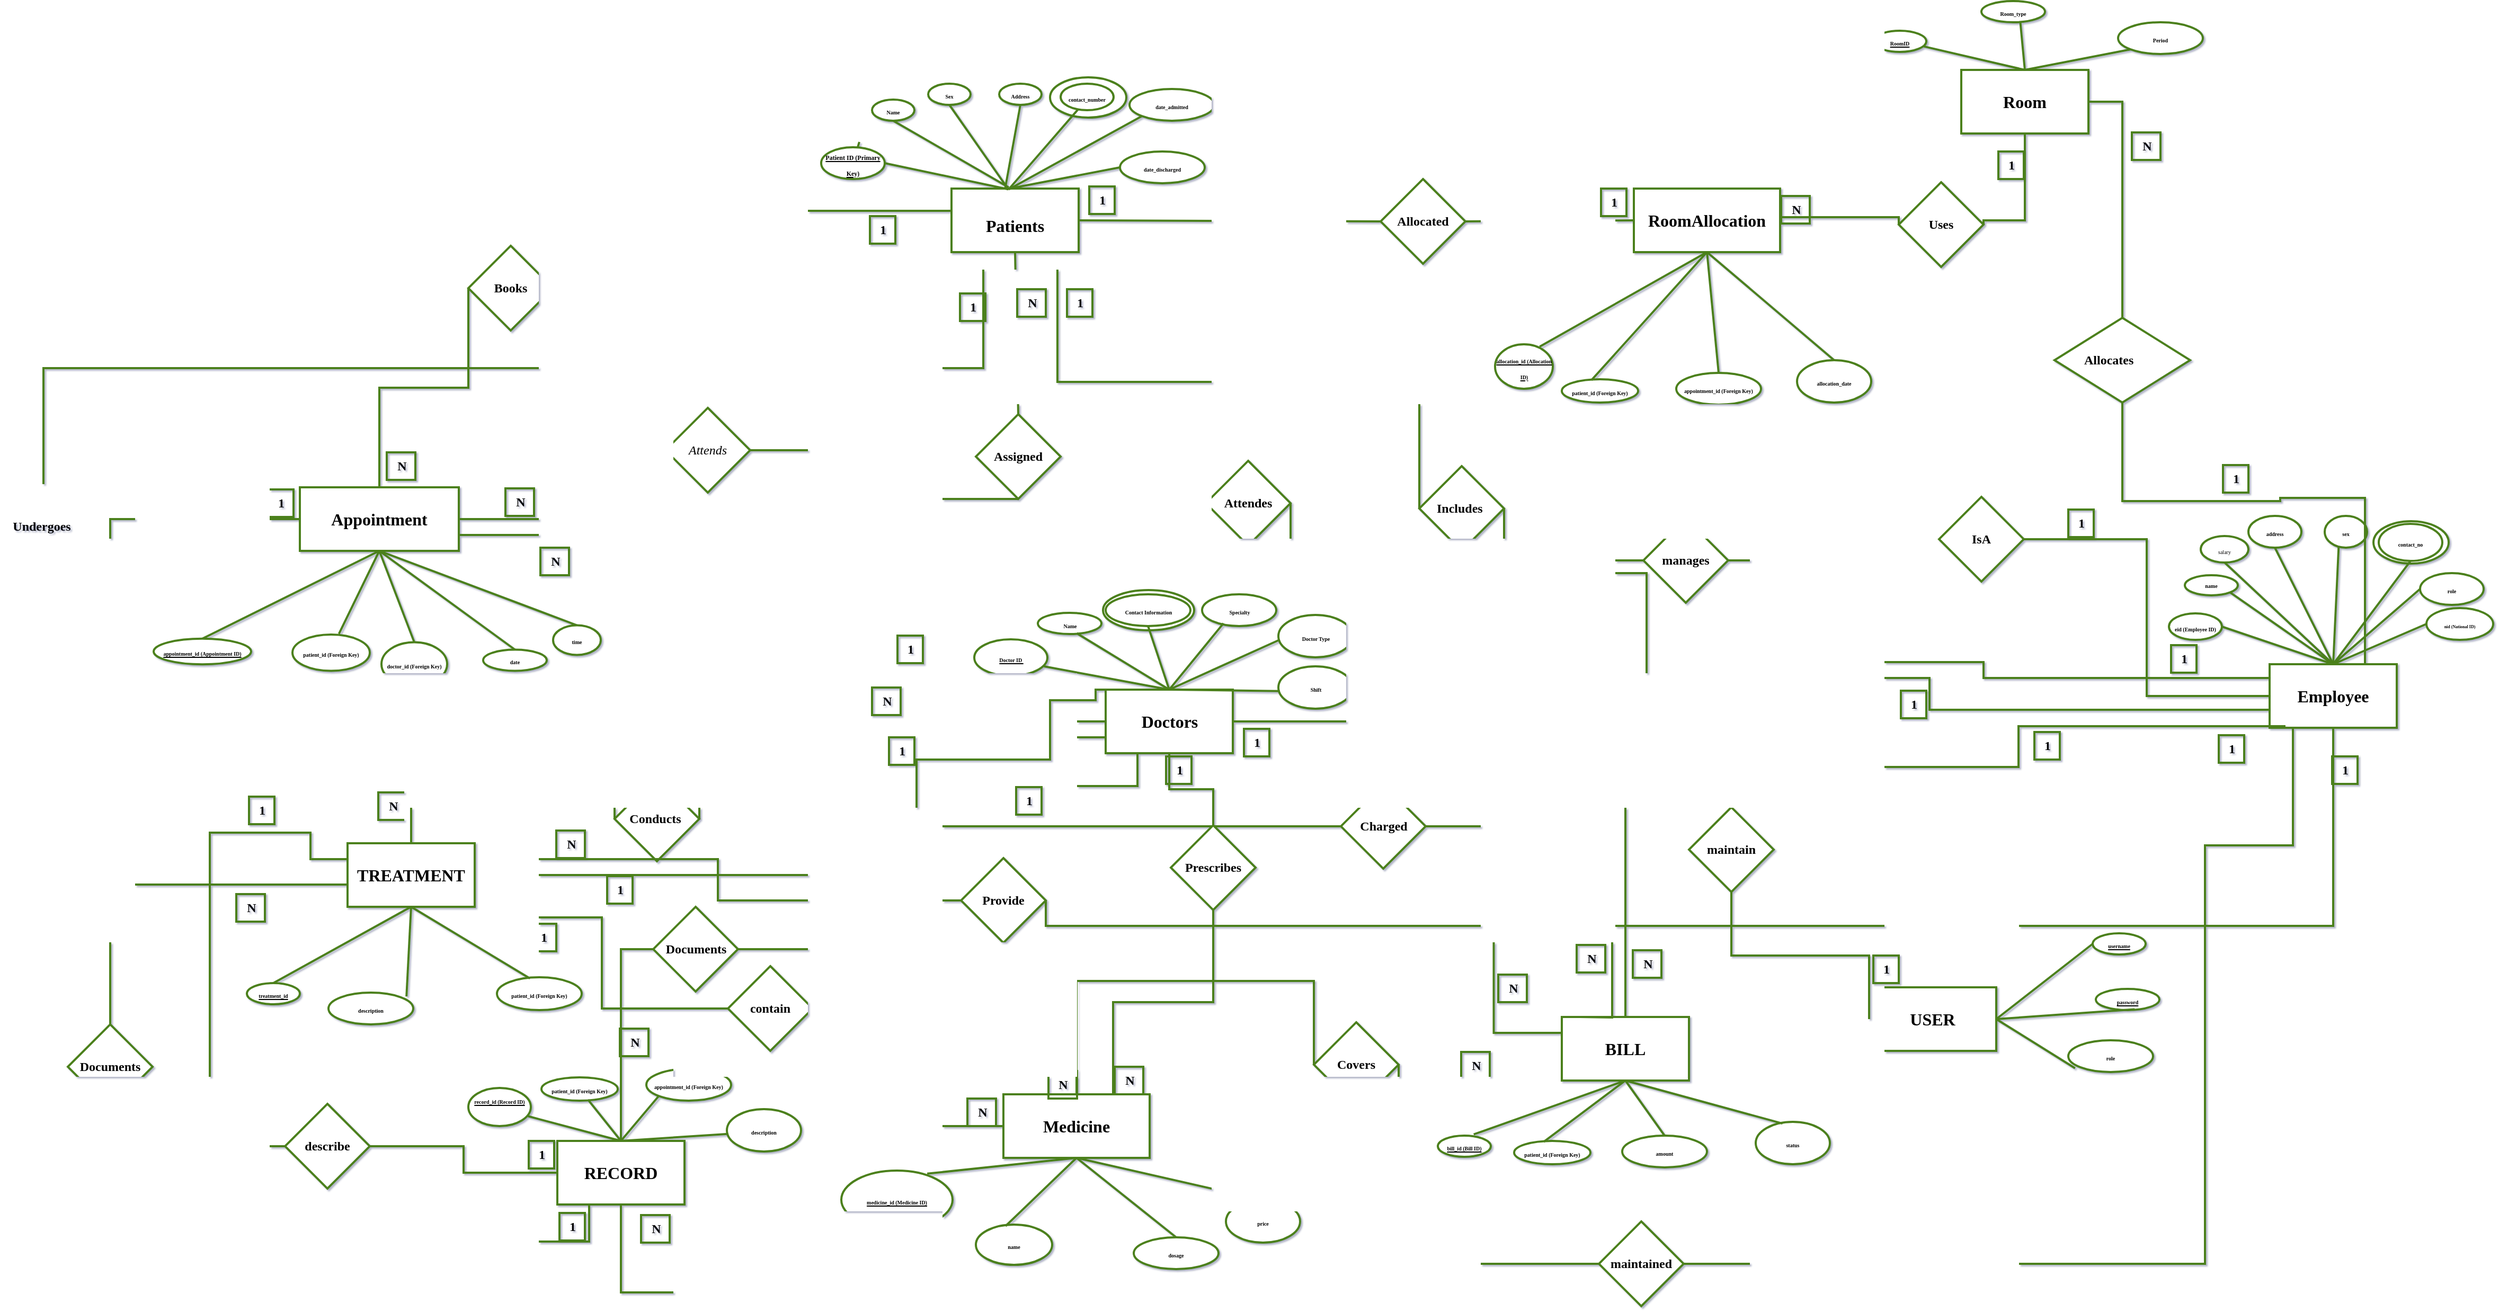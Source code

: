 <mxfile version="24.7.17">
  <diagram name="Page-1" id="DNwVF8AsLOosIqLmRoMh">
    <mxGraphModel dx="4200" dy="2372" grid="0" gridSize="3" guides="0" tooltips="1" connect="1" arrows="1" fold="1" page="0" pageScale="1" pageWidth="850" pageHeight="1100" background="#ffffff" math="0" shadow="1">
      <root>
        <mxCell id="0" />
        <mxCell id="1" parent="0" />
        <mxCell id="gBbXwUMIxRK3NuY3_ltT-3" value="" style="ellipse;whiteSpace=wrap;html=1;strokeColor=#4C801A;strokeWidth=2;fontFamily=Times New Roman;" vertex="1" parent="1">
          <mxGeometry x="2479" y="524" width="71" height="40" as="geometry" />
        </mxCell>
        <mxCell id="gBbXwUMIxRK3NuY3_ltT-2" value="" style="ellipse;whiteSpace=wrap;html=1;strokeColor=#4C801A;strokeWidth=2;fontFamily=Times New Roman;" vertex="1" parent="1">
          <mxGeometry x="1230" y="105" width="72" height="38" as="geometry" />
        </mxCell>
        <mxCell id="gBbXwUMIxRK3NuY3_ltT-1" value="" style="ellipse;whiteSpace=wrap;html=1;strokeColor=#4C801A;strokeWidth=2;fontFamily=Times New Roman;" vertex="1" parent="1">
          <mxGeometry x="1280" y="589" width="86" height="38" as="geometry" />
        </mxCell>
        <mxCell id="6WqJ5rUopO2z71-LBIYI-44" value="&lt;span style=&quot;font-size: 16px;&quot;&gt;&lt;b&gt;RoomAllocation&lt;/b&gt;&lt;/span&gt;" style="rounded=0;whiteSpace=wrap;html=1;direction=west;strokeColor=#4C801A;strokeWidth=2;fontFamily=Times New Roman;" parent="1" vertex="1">
          <mxGeometry x="1781" y="210" width="138" height="60" as="geometry" />
        </mxCell>
        <mxCell id="6WqJ5rUopO2z71-LBIYI-46" value="&lt;div&gt;&lt;span style=&quot;font-size: 5px;&quot;&gt;&lt;b&gt;&lt;u&gt;allocation_id (Allocation ID)&lt;/u&gt;&lt;/b&gt;&lt;/span&gt;&lt;br&gt;&lt;/div&gt;" style="ellipse;whiteSpace=wrap;html=1;direction=west;strokeColor=#4C801A;strokeWidth=2;fontFamily=Times New Roman;" parent="1" vertex="1">
          <mxGeometry x="1650" y="357" width="54.5" height="42" as="geometry" />
        </mxCell>
        <mxCell id="6WqJ5rUopO2z71-LBIYI-47" value="&lt;span style=&quot;font-size: 5px;&quot;&gt;&lt;b&gt;allocation_date&lt;/b&gt;&lt;/span&gt;" style="ellipse;whiteSpace=wrap;html=1;direction=west;strokeColor=#4C801A;strokeWidth=2;fontFamily=Times New Roman;" parent="1" vertex="1">
          <mxGeometry x="1935" y="372" width="70" height="40" as="geometry" />
        </mxCell>
        <mxCell id="6WqJ5rUopO2z71-LBIYI-48" value="&lt;span style=&quot;font-size: 5px;&quot;&gt;&lt;b&gt;patient_id (Foreign Key)&lt;/b&gt;&lt;/span&gt;" style="ellipse;whiteSpace=wrap;html=1;direction=west;strokeColor=#4C801A;strokeWidth=2;fontFamily=Times New Roman;" parent="1" vertex="1">
          <mxGeometry x="1713" y="390" width="72" height="22" as="geometry" />
        </mxCell>
        <mxCell id="6WqJ5rUopO2z71-LBIYI-49" value="" style="endArrow=none;html=1;rounded=0;exitX=0.5;exitY=0;exitDx=0;exitDy=0;entryX=0.611;entryY=0.963;entryDx=0;entryDy=0;entryPerimeter=0;strokeColor=#4C801A;strokeWidth=2;fontFamily=Times New Roman;" parent="1" source="6WqJ5rUopO2z71-LBIYI-44" target="6WqJ5rUopO2z71-LBIYI-48" edge="1">
          <mxGeometry width="50" height="50" relative="1" as="geometry">
            <mxPoint x="1681" y="281" as="sourcePoint" />
            <mxPoint x="1661" y="236" as="targetPoint" />
          </mxGeometry>
        </mxCell>
        <mxCell id="6WqJ5rUopO2z71-LBIYI-50" value="" style="endArrow=none;html=1;rounded=0;exitX=0.5;exitY=0;exitDx=0;exitDy=0;entryX=0.228;entryY=0.947;entryDx=0;entryDy=0;entryPerimeter=0;strokeColor=#4C801A;strokeWidth=2;fontFamily=Times New Roman;" parent="1" source="6WqJ5rUopO2z71-LBIYI-44" target="6WqJ5rUopO2z71-LBIYI-46" edge="1">
          <mxGeometry width="50" height="50" relative="1" as="geometry">
            <mxPoint x="1701" y="301" as="sourcePoint" />
            <mxPoint x="1581" y="281" as="targetPoint" />
          </mxGeometry>
        </mxCell>
        <mxCell id="6WqJ5rUopO2z71-LBIYI-51" value="" style="endArrow=none;html=1;rounded=0;exitX=0.5;exitY=0;exitDx=0;exitDy=0;entryX=0.5;entryY=0;entryDx=0;entryDy=0;strokeColor=#4C801A;strokeWidth=2;fontFamily=Times New Roman;" parent="1" source="6WqJ5rUopO2z71-LBIYI-44" target="6WqJ5rUopO2z71-LBIYI-45" edge="1">
          <mxGeometry width="50" height="50" relative="1" as="geometry">
            <mxPoint x="1781" y="281" as="sourcePoint" />
            <mxPoint x="1821" y="236" as="targetPoint" />
          </mxGeometry>
        </mxCell>
        <mxCell id="6WqJ5rUopO2z71-LBIYI-52" value="" style="endArrow=none;html=1;rounded=0;exitX=0.5;exitY=0;exitDx=0;exitDy=0;entryX=0.5;entryY=1;entryDx=0;entryDy=0;strokeColor=#4C801A;strokeWidth=2;fontFamily=Times New Roman;" parent="1" source="6WqJ5rUopO2z71-LBIYI-44" target="6WqJ5rUopO2z71-LBIYI-47" edge="1">
          <mxGeometry width="50" height="50" relative="1" as="geometry">
            <mxPoint x="1791" y="318.5" as="sourcePoint" />
            <mxPoint x="1831" y="273.5" as="targetPoint" />
          </mxGeometry>
        </mxCell>
        <mxCell id="PI-kocEEDLTnwSgOIh5O-1" value="&lt;b style=&quot;font-size: 16px;&quot;&gt;&lt;br&gt;Patients&lt;br&gt;&lt;/b&gt;" style="rounded=0;whiteSpace=wrap;html=1;verticalAlign=top;strokeColor=#4C801A;strokeWidth=2;fontFamily=Times New Roman;" parent="1" vertex="1">
          <mxGeometry x="1137" y="210" width="120" height="60" as="geometry" />
        </mxCell>
        <mxCell id="PI-kocEEDLTnwSgOIh5O-2" value="&lt;b&gt;&lt;font style=&quot;font-size: 5px;&quot;&gt;Address&lt;/font&gt;&lt;/b&gt;" style="ellipse;whiteSpace=wrap;html=1;strokeColor=#4C801A;strokeWidth=2;fontFamily=Times New Roman;" parent="1" vertex="1">
          <mxGeometry x="1182" y="111" width="40" height="20" as="geometry" />
        </mxCell>
        <mxCell id="PI-kocEEDLTnwSgOIh5O-3" value="&lt;b&gt;&lt;font style=&quot;font-size: 5px;&quot;&gt;Sex&lt;/font&gt;&lt;/b&gt;" style="ellipse;whiteSpace=wrap;html=1;strokeColor=#4C801A;strokeWidth=2;fontFamily=Times New Roman;" parent="1" vertex="1">
          <mxGeometry x="1115" y="111" width="40" height="20" as="geometry" />
        </mxCell>
        <mxCell id="PI-kocEEDLTnwSgOIh5O-4" value="&lt;b&gt;&lt;font style=&quot;font-size: 5px;&quot;&gt;Name&lt;/font&gt;&lt;/b&gt;" style="ellipse;whiteSpace=wrap;html=1;strokeColor=#4C801A;strokeWidth=2;fontFamily=Times New Roman;" parent="1" vertex="1">
          <mxGeometry x="1062" y="126" width="40" height="20" as="geometry" />
        </mxCell>
        <mxCell id="PI-kocEEDLTnwSgOIh5O-5" value="&lt;font style=&quot;font-size: 5px;&quot;&gt;&lt;b&gt;date_admitted&lt;/b&gt;&lt;/font&gt;" style="ellipse;whiteSpace=wrap;html=1;strokeColor=#4C801A;strokeWidth=2;fontFamily=Times New Roman;" parent="1" vertex="1">
          <mxGeometry x="1305" y="116" width="80" height="30" as="geometry" />
        </mxCell>
        <mxCell id="PI-kocEEDLTnwSgOIh5O-6" value="&lt;b&gt;&lt;font style=&quot;font-size: 5px;&quot;&gt;contact_number&lt;/font&gt;&lt;/b&gt;" style="ellipse;whiteSpace=wrap;html=1;strokeColor=#4C801A;strokeWidth=2;fontFamily=Times New Roman;" parent="1" vertex="1">
          <mxGeometry x="1240" y="111" width="50" height="25" as="geometry" />
        </mxCell>
        <mxCell id="PI-kocEEDLTnwSgOIh5O-7" value="" style="endArrow=none;dashed=1;html=1;rounded=0;strokeColor=#4C801A;strokeWidth=2;fontFamily=Times New Roman;" parent="1" source="PI-kocEEDLTnwSgOIh5O-17" edge="1">
          <mxGeometry width="50" height="50" relative="1" as="geometry">
            <mxPoint x="1010" y="166" as="sourcePoint" />
            <mxPoint x="1050" y="166" as="targetPoint" />
          </mxGeometry>
        </mxCell>
        <mxCell id="PI-kocEEDLTnwSgOIh5O-9" value="" style="endArrow=none;html=1;rounded=0;entryX=0.5;entryY=1;entryDx=0;entryDy=0;exitX=0.45;exitY=0.019;exitDx=0;exitDy=0;exitPerimeter=0;strokeColor=#4C801A;strokeWidth=2;fontFamily=Times New Roman;" parent="1" source="PI-kocEEDLTnwSgOIh5O-1" target="PI-kocEEDLTnwSgOIh5O-3" edge="1">
          <mxGeometry width="50" height="50" relative="1" as="geometry">
            <mxPoint x="1191" y="174" as="sourcePoint" />
            <mxPoint x="1160" y="131" as="targetPoint" />
          </mxGeometry>
        </mxCell>
        <mxCell id="PI-kocEEDLTnwSgOIh5O-10" value="" style="endArrow=none;html=1;rounded=0;exitX=0.445;exitY=0.01;exitDx=0;exitDy=0;exitPerimeter=0;entryX=1;entryY=0.5;entryDx=0;entryDy=0;strokeColor=#4C801A;strokeWidth=2;fontFamily=Times New Roman;" parent="1" source="PI-kocEEDLTnwSgOIh5O-1" target="PI-kocEEDLTnwSgOIh5O-17" edge="1">
          <mxGeometry width="50" height="50" relative="1" as="geometry">
            <mxPoint x="1050" y="236" as="sourcePoint" />
            <mxPoint x="1040" y="191" as="targetPoint" />
          </mxGeometry>
        </mxCell>
        <mxCell id="PI-kocEEDLTnwSgOIh5O-11" value="" style="endArrow=none;html=1;rounded=0;entryX=0.5;entryY=1;entryDx=0;entryDy=0;exitX=0.45;exitY=-0.019;exitDx=0;exitDy=0;exitPerimeter=0;strokeColor=#4C801A;strokeWidth=2;fontFamily=Times New Roman;" parent="1" source="PI-kocEEDLTnwSgOIh5O-1" target="PI-kocEEDLTnwSgOIh5O-4" edge="1">
          <mxGeometry width="50" height="50" relative="1" as="geometry">
            <mxPoint x="1170" y="176" as="sourcePoint" />
            <mxPoint x="1110" y="131" as="targetPoint" />
          </mxGeometry>
        </mxCell>
        <mxCell id="PI-kocEEDLTnwSgOIh5O-12" value="" style="endArrow=none;html=1;rounded=0;exitX=0.421;exitY=0.01;exitDx=0;exitDy=0;entryX=0.5;entryY=1;entryDx=0;entryDy=0;exitPerimeter=0;strokeColor=#4C801A;strokeWidth=2;fontFamily=Times New Roman;" parent="1" source="PI-kocEEDLTnwSgOIh5O-1" target="PI-kocEEDLTnwSgOIh5O-2" edge="1">
          <mxGeometry width="50" height="50" relative="1" as="geometry">
            <mxPoint x="1220" y="176" as="sourcePoint" />
            <mxPoint x="1210" y="131" as="targetPoint" />
          </mxGeometry>
        </mxCell>
        <mxCell id="PI-kocEEDLTnwSgOIh5O-13" value="" style="endArrow=none;html=1;rounded=0;entryX=0;entryY=1;entryDx=0;entryDy=0;exitX=0.451;exitY=0.012;exitDx=0;exitDy=0;exitPerimeter=0;strokeColor=#4C801A;strokeWidth=2;fontFamily=Times New Roman;" parent="1" source="PI-kocEEDLTnwSgOIh5O-1" target="PI-kocEEDLTnwSgOIh5O-5" edge="1">
          <mxGeometry width="50" height="50" relative="1" as="geometry">
            <mxPoint x="1197" y="198" as="sourcePoint" />
            <mxPoint x="1330" y="146" as="targetPoint" />
          </mxGeometry>
        </mxCell>
        <mxCell id="PI-kocEEDLTnwSgOIh5O-14" value="" style="endArrow=none;html=1;rounded=0;exitX=0.455;exitY=0;exitDx=0;exitDy=0;entryX=0.337;entryY=0.954;entryDx=0;entryDy=0;entryPerimeter=0;exitPerimeter=0;strokeColor=#4C801A;strokeWidth=2;fontFamily=Times New Roman;" parent="1" source="PI-kocEEDLTnwSgOIh5O-1" target="PI-kocEEDLTnwSgOIh5O-6" edge="1">
          <mxGeometry width="50" height="50" relative="1" as="geometry">
            <mxPoint x="1280" y="176" as="sourcePoint" />
            <mxPoint x="1270" y="131" as="targetPoint" />
          </mxGeometry>
        </mxCell>
        <mxCell id="PI-kocEEDLTnwSgOIh5O-15" value="" style="endArrow=none;html=1;rounded=0;exitX=0.451;exitY=0.002;exitDx=0;exitDy=0;entryX=0;entryY=0.5;entryDx=0;entryDy=0;exitPerimeter=0;strokeColor=#4C801A;strokeWidth=2;fontFamily=Times New Roman;" parent="1" source="PI-kocEEDLTnwSgOIh5O-1" target="PI-kocEEDLTnwSgOIh5O-18" edge="1">
          <mxGeometry width="50" height="50" relative="1" as="geometry">
            <mxPoint x="1350" y="213.5" as="sourcePoint" />
            <mxPoint x="1340" y="168.5" as="targetPoint" />
          </mxGeometry>
        </mxCell>
        <mxCell id="PI-kocEEDLTnwSgOIh5O-17" value="&lt;b&gt;&lt;font size=&quot;1&quot; style=&quot;&quot;&gt;&lt;u style=&quot;font-size: 6px;&quot;&gt;Patient ID (Primary Key)&lt;/u&gt;&lt;/font&gt;&lt;/b&gt;" style="ellipse;whiteSpace=wrap;html=1;strokeColor=#4C801A;strokeWidth=2;fontFamily=Times New Roman;" parent="1" vertex="1">
          <mxGeometry x="1014" y="171" width="60" height="30" as="geometry" />
        </mxCell>
        <mxCell id="PI-kocEEDLTnwSgOIh5O-18" value="&lt;font style=&quot;font-size: 5px;&quot;&gt;&lt;b&gt;date_discharged&lt;/b&gt;&lt;/font&gt;" style="ellipse;whiteSpace=wrap;html=1;strokeColor=#4C801A;strokeWidth=2;fontFamily=Times New Roman;" parent="1" vertex="1">
          <mxGeometry x="1296" y="175" width="80" height="30" as="geometry" />
        </mxCell>
        <mxCell id="PI-kocEEDLTnwSgOIh5O-84" value="&lt;font style=&quot;font-size: 16px;&quot;&gt;&lt;b&gt;Doctors&lt;/b&gt;&lt;/font&gt;" style="rounded=0;whiteSpace=wrap;html=1;strokeColor=#4C801A;strokeWidth=2;fontFamily=Times New Roman;" parent="1" vertex="1">
          <mxGeometry x="1282.5" y="683" width="120" height="60" as="geometry" />
        </mxCell>
        <mxCell id="PI-kocEEDLTnwSgOIh5O-85" value="&lt;b&gt;&lt;font style=&quot;font-size: 5px;&quot;&gt;Contact Information&lt;/font&gt;&lt;/b&gt;" style="ellipse;whiteSpace=wrap;html=1;strokeColor=#4C801A;strokeWidth=2;fontFamily=Times New Roman;" parent="1" vertex="1">
          <mxGeometry x="1282.5" y="593" width="80" height="30" as="geometry" />
        </mxCell>
        <mxCell id="PI-kocEEDLTnwSgOIh5O-86" value="&lt;b&gt;&lt;u&gt;&lt;font style=&quot;font-size: 5px;&quot;&gt;Doctor ID&amp;nbsp;&lt;/font&gt;&lt;/u&gt;&lt;/b&gt;" style="ellipse;whiteSpace=wrap;html=1;strokeColor=#4C801A;strokeWidth=2;fontFamily=Times New Roman;" parent="1" vertex="1">
          <mxGeometry x="1158.5" y="635.5" width="69" height="34.5" as="geometry" />
        </mxCell>
        <mxCell id="PI-kocEEDLTnwSgOIh5O-88" value="&lt;b&gt;&lt;font style=&quot;font-size: 5px;&quot;&gt;Shift&lt;/font&gt;&lt;/b&gt;&lt;span style=&quot;color: rgba(0, 0, 0, 0); font-size: 0px; text-align: start; text-wrap: nowrap;&quot;&gt;%3CmxGraphModel%3E%3Croot%3E%3CmxCell%20id%3D%220%22%2F%3E%3CmxCell%20id%3D%221%22%20parent%3D%220%22%2F%3E%3CmxCell%20id%3D%222%22%20value%3D%22%26lt%3Bb%26gt%3B%26lt%3Bfont%20style%3D%26quot%3Bfont-size%3A%205px%3B%26quot%3B%26gt%3BSpecialty%26lt%3B%2Ffont%26gt%3B%26lt%3B%2Fb%26gt%3B%22%20style%3D%22ellipse%3BwhiteSpace%3Dwrap%3Bhtml%3D1%3BstrokeColor%3Ddefault%3B%22%20vertex%3D%221%22%20parent%3D%221%22%3E%3CmxGeometry%20x%3D%221020%22%20y%3D%22215%22%20width%3D%2270%22%20height%3D%2230%22%20as%3D%22geometry%22%2F%3E%3C%2FmxCell%3E%3CmxCell%20id%3D%223%22%20value%3D%22%22%20style%3D%22endArrow%3Dnone%3Bhtml%3D1%3Brounded%3D0%3BstrokeColor%3Ddefault%3B%22%20edge%3D%221%22%20parent%3D%221%22%3E%3CmxGeometry%20width%3D%2250%22%20height%3D%2250%22%20relative%3D%221%22%20as%3D%22geometry%22%3E%3CmxPoint%20x%3D%221010%22%20y%3D%22290%22%20as%3D%22sourcePoint%22%2F%3E%3CmxPoint%20x%3D%221050%22%20y%3D%22245%22%20as%3D%22targetPoint%22%2F%3E%3C%2FmxGeometry%3E%3C%2FmxCell%3E%3C%2Froot%3E%3C%2FmxGraphModel%3E&lt;/span&gt;" style="ellipse;whiteSpace=wrap;html=1;strokeColor=#4C801A;strokeWidth=2;fontFamily=Times New Roman;" parent="1" vertex="1">
          <mxGeometry x="1445.5" y="661" width="70" height="40" as="geometry" />
        </mxCell>
        <mxCell id="PI-kocEEDLTnwSgOIh5O-91" value="&lt;b&gt;&lt;font style=&quot;font-size: 5px;&quot;&gt;Name&lt;/font&gt;&lt;/b&gt;" style="ellipse;whiteSpace=wrap;html=1;strokeColor=#4C801A;strokeWidth=2;fontFamily=Times New Roman;" parent="1" vertex="1">
          <mxGeometry x="1218.5" y="610.5" width="60" height="20" as="geometry" />
        </mxCell>
        <mxCell id="PI-kocEEDLTnwSgOIh5O-94" value="" style="endArrow=none;html=1;rounded=0;exitX=0.5;exitY=0;exitDx=0;exitDy=0;entryX=0.611;entryY=0.963;entryDx=0;entryDy=0;entryPerimeter=0;strokeColor=#4C801A;strokeWidth=2;fontFamily=Times New Roman;" parent="1" source="PI-kocEEDLTnwSgOIh5O-84" target="PI-kocEEDLTnwSgOIh5O-91" edge="1">
          <mxGeometry width="50" height="50" relative="1" as="geometry">
            <mxPoint x="1285.5" y="684" as="sourcePoint" />
            <mxPoint x="1265.5" y="639" as="targetPoint" />
          </mxGeometry>
        </mxCell>
        <mxCell id="PI-kocEEDLTnwSgOIh5O-96" value="" style="endArrow=none;html=1;rounded=0;exitX=0.5;exitY=0;exitDx=0;exitDy=0;entryX=0.954;entryY=0.74;entryDx=0;entryDy=0;entryPerimeter=0;strokeColor=#4C801A;strokeWidth=2;fontFamily=Times New Roman;" parent="1" source="PI-kocEEDLTnwSgOIh5O-84" target="PI-kocEEDLTnwSgOIh5O-86" edge="1">
          <mxGeometry width="50" height="50" relative="1" as="geometry">
            <mxPoint x="1305.5" y="704" as="sourcePoint" />
            <mxPoint x="1185.5" y="684" as="targetPoint" />
          </mxGeometry>
        </mxCell>
        <mxCell id="PI-kocEEDLTnwSgOIh5O-98" value="" style="endArrow=none;html=1;rounded=0;exitX=0.5;exitY=0;exitDx=0;exitDy=0;entryX=0.5;entryY=1;entryDx=0;entryDy=0;strokeColor=#4C801A;strokeWidth=2;fontFamily=Times New Roman;" parent="1" source="PI-kocEEDLTnwSgOIh5O-84" target="PI-kocEEDLTnwSgOIh5O-85" edge="1">
          <mxGeometry width="50" height="50" relative="1" as="geometry">
            <mxPoint x="1385.5" y="684" as="sourcePoint" />
            <mxPoint x="1425.5" y="639" as="targetPoint" />
          </mxGeometry>
        </mxCell>
        <mxCell id="PI-kocEEDLTnwSgOIh5O-99" value="" style="endArrow=none;html=1;rounded=0;exitX=0.5;exitY=0;exitDx=0;exitDy=0;entryX=0.019;entryY=0.584;entryDx=0;entryDy=0;entryPerimeter=0;strokeColor=#4C801A;strokeWidth=2;fontFamily=Times New Roman;" parent="1" source="PI-kocEEDLTnwSgOIh5O-84" target="PI-kocEEDLTnwSgOIh5O-88" edge="1">
          <mxGeometry width="50" height="50" relative="1" as="geometry">
            <mxPoint x="1395.5" y="721.5" as="sourcePoint" />
            <mxPoint x="1435.5" y="676.5" as="targetPoint" />
          </mxGeometry>
        </mxCell>
        <mxCell id="PI-kocEEDLTnwSgOIh5O-103" value="&lt;font style=&quot;font-size: 16px;&quot;&gt;&lt;b&gt;Room&lt;/b&gt;&lt;/font&gt;" style="rounded=0;whiteSpace=wrap;html=1;strokeColor=#4C801A;strokeWidth=2;fontFamily=Times New Roman;" parent="1" vertex="1">
          <mxGeometry x="2090" y="98" width="120" height="60" as="geometry" />
        </mxCell>
        <mxCell id="PI-kocEEDLTnwSgOIh5O-104" value="&lt;b&gt;&lt;font style=&quot;font-size: 5px;&quot;&gt;Period&lt;/font&gt;&lt;/b&gt;" style="ellipse;whiteSpace=wrap;html=1;strokeColor=#4C801A;strokeWidth=2;fontFamily=Times New Roman;" parent="1" vertex="1">
          <mxGeometry x="2238" y="53" width="80" height="30" as="geometry" />
        </mxCell>
        <mxCell id="PI-kocEEDLTnwSgOIh5O-105" value="&lt;b&gt;&lt;u&gt;&lt;font style=&quot;font-size: 5px;&quot;&gt;RoomID&lt;/font&gt;&lt;/u&gt;&lt;/b&gt;" style="ellipse;whiteSpace=wrap;html=1;strokeColor=#4C801A;strokeWidth=2;fontFamily=Times New Roman;" parent="1" vertex="1">
          <mxGeometry x="2007" y="61" width="50" height="20" as="geometry" />
        </mxCell>
        <mxCell id="PI-kocEEDLTnwSgOIh5O-107" value="&lt;b&gt;&lt;font style=&quot;font-size: 5px;&quot;&gt;Room_type&lt;/font&gt;&lt;/b&gt;" style="ellipse;whiteSpace=wrap;html=1;strokeColor=#4C801A;strokeWidth=2;fontFamily=Times New Roman;" parent="1" vertex="1">
          <mxGeometry x="2109" y="33" width="60" height="20" as="geometry" />
        </mxCell>
        <mxCell id="PI-kocEEDLTnwSgOIh5O-108" value="" style="endArrow=none;html=1;rounded=0;exitX=0.5;exitY=0;exitDx=0;exitDy=0;entryX=0.611;entryY=0.963;entryDx=0;entryDy=0;entryPerimeter=0;strokeColor=#4C801A;strokeWidth=2;fontFamily=Times New Roman;" parent="1" source="PI-kocEEDLTnwSgOIh5O-103" target="PI-kocEEDLTnwSgOIh5O-107" edge="1">
          <mxGeometry width="50" height="50" relative="1" as="geometry">
            <mxPoint x="2095" y="105.5" as="sourcePoint" />
            <mxPoint x="2075" y="60.5" as="targetPoint" />
          </mxGeometry>
        </mxCell>
        <mxCell id="PI-kocEEDLTnwSgOIh5O-109" value="" style="endArrow=none;html=1;rounded=0;exitX=0.5;exitY=0;exitDx=0;exitDy=0;entryX=0.954;entryY=0.74;entryDx=0;entryDy=0;entryPerimeter=0;strokeColor=#4C801A;strokeWidth=2;fontFamily=Times New Roman;" parent="1" source="PI-kocEEDLTnwSgOIh5O-103" target="PI-kocEEDLTnwSgOIh5O-105" edge="1">
          <mxGeometry width="50" height="50" relative="1" as="geometry">
            <mxPoint x="2115" y="125.5" as="sourcePoint" />
            <mxPoint x="1995" y="105.5" as="targetPoint" />
          </mxGeometry>
        </mxCell>
        <mxCell id="PI-kocEEDLTnwSgOIh5O-110" value="" style="endArrow=none;html=1;rounded=0;exitX=0.5;exitY=0;exitDx=0;exitDy=0;entryX=0;entryY=1;entryDx=0;entryDy=0;strokeColor=#4C801A;strokeWidth=2;fontFamily=Times New Roman;" parent="1" source="PI-kocEEDLTnwSgOIh5O-103" target="PI-kocEEDLTnwSgOIh5O-104" edge="1">
          <mxGeometry width="50" height="50" relative="1" as="geometry">
            <mxPoint x="2195" y="105.5" as="sourcePoint" />
            <mxPoint x="2235" y="60.5" as="targetPoint" />
          </mxGeometry>
        </mxCell>
        <mxCell id="PI-kocEEDLTnwSgOIh5O-112" value="&lt;font style=&quot;font-size: 16px;&quot;&gt;&lt;b&gt;Employee&lt;/b&gt;&lt;/font&gt;" style="rounded=0;whiteSpace=wrap;html=1;direction=east;strokeColor=#4C801A;strokeWidth=2;fontFamily=Times New Roman;" parent="1" vertex="1">
          <mxGeometry x="2381" y="659" width="120" height="60" as="geometry" />
        </mxCell>
        <mxCell id="PI-kocEEDLTnwSgOIh5O-113" value="&lt;font style=&quot;font-size: 5px;&quot;&gt;&lt;b&gt;eid (Employee ID)&lt;/b&gt;&lt;/font&gt;" style="ellipse;whiteSpace=wrap;html=1;direction=east;strokeColor=#4C801A;strokeWidth=2;fontFamily=Times New Roman;" parent="1" vertex="1">
          <mxGeometry x="2286" y="611" width="50" height="25" as="geometry" />
        </mxCell>
        <mxCell id="PI-kocEEDLTnwSgOIh5O-114" value="&lt;span style=&quot;font-size: 5px;&quot;&gt;&lt;b&gt;address&lt;/b&gt;&lt;/span&gt;" style="ellipse;whiteSpace=wrap;html=1;direction=east;strokeColor=#4C801A;strokeWidth=2;fontFamily=Times New Roman;" parent="1" vertex="1">
          <mxGeometry x="2361" y="519" width="50" height="30" as="geometry" />
        </mxCell>
        <mxCell id="PI-kocEEDLTnwSgOIh5O-115" value="&lt;font style=&quot;font-size: 5px;&quot;&gt;salary&lt;/font&gt;" style="ellipse;whiteSpace=wrap;html=1;direction=east;strokeColor=#4C801A;strokeWidth=2;fontFamily=Times New Roman;" parent="1" vertex="1">
          <mxGeometry x="2316" y="538" width="45" height="25" as="geometry" />
        </mxCell>
        <mxCell id="PI-kocEEDLTnwSgOIh5O-116" value="&lt;span style=&quot;font-size: 5px;&quot;&gt;&lt;b&gt;contact_no&lt;/b&gt;&lt;/span&gt;" style="ellipse;whiteSpace=wrap;html=1;direction=east;strokeColor=#4C801A;strokeWidth=2;fontFamily=Times New Roman;" parent="1" vertex="1">
          <mxGeometry x="2484" y="526.5" width="60" height="35" as="geometry" />
        </mxCell>
        <mxCell id="PI-kocEEDLTnwSgOIh5O-117" value="&lt;h6 style=&quot;font-size: 5px;&quot;&gt;name&lt;/h6&gt;" style="ellipse;whiteSpace=wrap;html=1;direction=east;strokeColor=#4C801A;strokeWidth=2;fontFamily=Times New Roman;" parent="1" vertex="1">
          <mxGeometry x="2301" y="575" width="50" height="19" as="geometry" />
        </mxCell>
        <mxCell id="PI-kocEEDLTnwSgOIh5O-118" value="&lt;span style=&quot;font-size: 5px;&quot;&gt;&lt;b&gt;sex&lt;/b&gt;&lt;/span&gt;" style="ellipse;whiteSpace=wrap;html=1;direction=east;strokeColor=#4C801A;strokeWidth=2;fontFamily=Times New Roman;" parent="1" vertex="1">
          <mxGeometry x="2433" y="519" width="40" height="30" as="geometry" />
        </mxCell>
        <mxCell id="PI-kocEEDLTnwSgOIh5O-119" value="&lt;font style=&quot;font-size: 5px;&quot;&gt;&lt;b&gt;role&lt;/b&gt;&lt;/font&gt;" style="ellipse;whiteSpace=wrap;html=1;direction=east;strokeColor=#4C801A;strokeWidth=2;fontFamily=Times New Roman;" parent="1" vertex="1">
          <mxGeometry x="2523" y="573" width="60" height="30" as="geometry" />
        </mxCell>
        <mxCell id="PI-kocEEDLTnwSgOIh5O-120" value="" style="endArrow=none;html=1;rounded=0;entryX=0.5;entryY=1;entryDx=0;entryDy=0;exitX=0.5;exitY=0;exitDx=0;exitDy=0;strokeColor=#4C801A;strokeWidth=2;fontFamily=Times New Roman;" parent="1" source="PI-kocEEDLTnwSgOIh5O-112" target="PI-kocEEDLTnwSgOIh5O-114" edge="1">
          <mxGeometry width="50" height="50" relative="1" as="geometry">
            <mxPoint x="2341" y="626" as="sourcePoint" />
            <mxPoint x="2401" y="556" as="targetPoint" />
          </mxGeometry>
        </mxCell>
        <mxCell id="PI-kocEEDLTnwSgOIh5O-121" value="" style="endArrow=none;html=1;rounded=0;entryX=0.329;entryY=0.986;entryDx=0;entryDy=0;exitX=0.5;exitY=0;exitDx=0;exitDy=0;entryPerimeter=0;strokeColor=#4C801A;strokeWidth=2;fontFamily=Times New Roman;" parent="1" source="PI-kocEEDLTnwSgOIh5O-112" target="PI-kocEEDLTnwSgOIh5O-118" edge="1">
          <mxGeometry width="50" height="50" relative="1" as="geometry">
            <mxPoint x="2431" y="646" as="sourcePoint" />
            <mxPoint x="2416" y="561" as="targetPoint" />
          </mxGeometry>
        </mxCell>
        <mxCell id="PI-kocEEDLTnwSgOIh5O-122" value="" style="endArrow=none;html=1;rounded=0;entryX=0.5;entryY=1;entryDx=0;entryDy=0;exitX=0.5;exitY=0;exitDx=0;exitDy=0;strokeColor=#4C801A;strokeWidth=2;fontFamily=Times New Roman;" parent="1" source="PI-kocEEDLTnwSgOIh5O-112" target="PI-kocEEDLTnwSgOIh5O-116" edge="1">
          <mxGeometry width="50" height="50" relative="1" as="geometry">
            <mxPoint x="2431" y="646" as="sourcePoint" />
            <mxPoint x="2464" y="571" as="targetPoint" />
          </mxGeometry>
        </mxCell>
        <mxCell id="PI-kocEEDLTnwSgOIh5O-123" value="" style="endArrow=none;html=1;rounded=0;entryX=0;entryY=0.5;entryDx=0;entryDy=0;exitX=0.5;exitY=0;exitDx=0;exitDy=0;strokeColor=#4C801A;strokeWidth=2;fontFamily=Times New Roman;" parent="1" source="PI-kocEEDLTnwSgOIh5O-112" target="PI-kocEEDLTnwSgOIh5O-119" edge="1">
          <mxGeometry width="50" height="50" relative="1" as="geometry">
            <mxPoint x="2431" y="646" as="sourcePoint" />
            <mxPoint x="2531" y="596" as="targetPoint" />
          </mxGeometry>
        </mxCell>
        <mxCell id="PI-kocEEDLTnwSgOIh5O-124" value="" style="endArrow=none;html=1;rounded=0;entryX=0.5;entryY=1;entryDx=0;entryDy=0;exitX=0.5;exitY=0;exitDx=0;exitDy=0;strokeColor=#4C801A;strokeWidth=2;fontFamily=Times New Roman;" parent="1" target="PI-kocEEDLTnwSgOIh5O-115" edge="1" source="PI-kocEEDLTnwSgOIh5O-112">
          <mxGeometry width="50" height="50" relative="1" as="geometry">
            <mxPoint x="2421" y="636" as="sourcePoint" />
            <mxPoint x="2416" y="561" as="targetPoint" />
          </mxGeometry>
        </mxCell>
        <mxCell id="PI-kocEEDLTnwSgOIh5O-125" value="" style="endArrow=none;html=1;rounded=0;entryX=1;entryY=1;entryDx=0;entryDy=0;exitX=0.5;exitY=0;exitDx=0;exitDy=0;strokeColor=#4C801A;strokeWidth=2;fontFamily=Times New Roman;" parent="1" source="PI-kocEEDLTnwSgOIh5O-112" target="PI-kocEEDLTnwSgOIh5O-117" edge="1">
          <mxGeometry width="50" height="50" relative="1" as="geometry">
            <mxPoint x="2431" y="646" as="sourcePoint" />
            <mxPoint x="2376" y="581" as="targetPoint" />
          </mxGeometry>
        </mxCell>
        <mxCell id="PI-kocEEDLTnwSgOIh5O-126" value="" style="endArrow=none;html=1;rounded=0;entryX=1;entryY=0.5;entryDx=0;entryDy=0;exitX=0.5;exitY=0;exitDx=0;exitDy=0;strokeColor=#4C801A;strokeWidth=2;fontFamily=Times New Roman;" parent="1" source="PI-kocEEDLTnwSgOIh5O-112" target="PI-kocEEDLTnwSgOIh5O-113" edge="1">
          <mxGeometry width="50" height="50" relative="1" as="geometry">
            <mxPoint x="2431" y="646" as="sourcePoint" />
            <mxPoint x="2364" y="598" as="targetPoint" />
          </mxGeometry>
        </mxCell>
        <mxCell id="6WqJ5rUopO2z71-LBIYI-3" value="&lt;font style=&quot;font-size: 4px;&quot;&gt;&lt;b&gt;nid (National ID)&lt;/b&gt;&lt;/font&gt;" style="ellipse;whiteSpace=wrap;html=1;direction=east;strokeColor=#4C801A;strokeWidth=2;fontFamily=Times New Roman;" parent="1" vertex="1">
          <mxGeometry x="2529" y="606" width="63" height="30" as="geometry" />
        </mxCell>
        <mxCell id="6WqJ5rUopO2z71-LBIYI-5" value="" style="endArrow=none;html=1;rounded=0;entryX=0;entryY=0.5;entryDx=0;entryDy=0;exitX=0.5;exitY=0;exitDx=0;exitDy=0;strokeColor=#4C801A;strokeWidth=2;fontFamily=Times New Roman;" parent="1" source="PI-kocEEDLTnwSgOIh5O-112" target="6WqJ5rUopO2z71-LBIYI-3" edge="1">
          <mxGeometry width="50" height="50" relative="1" as="geometry">
            <mxPoint x="2424" y="639" as="sourcePoint" />
            <mxPoint x="2526" y="591" as="targetPoint" />
          </mxGeometry>
        </mxCell>
        <mxCell id="6WqJ5rUopO2z71-LBIYI-6" value="&lt;font style=&quot;font-size: 16px;&quot;&gt;&lt;b&gt;BILL&lt;/b&gt;&lt;/font&gt;" style="rounded=0;whiteSpace=wrap;html=1;direction=west;strokeColor=#4C801A;strokeWidth=2;fontFamily=Times New Roman;" parent="1" vertex="1">
          <mxGeometry x="1713" y="992" width="120" height="60" as="geometry" />
        </mxCell>
        <mxCell id="6WqJ5rUopO2z71-LBIYI-7" value="&lt;span style=&quot;font-size: 5px;&quot;&gt;&lt;b&gt;amount&lt;/b&gt;&lt;/span&gt;" style="ellipse;whiteSpace=wrap;html=1;direction=west;strokeColor=#4C801A;strokeWidth=2;fontFamily=Times New Roman;" parent="1" vertex="1">
          <mxGeometry x="1770" y="1104" width="80" height="30" as="geometry" />
        </mxCell>
        <mxCell id="6WqJ5rUopO2z71-LBIYI-8" value="&lt;span style=&quot;font-size: 5px;&quot;&gt;&lt;b&gt;&lt;u&gt;bill_id (Bill ID)&lt;/u&gt;&lt;/b&gt;&lt;/span&gt;" style="ellipse;whiteSpace=wrap;html=1;direction=west;strokeColor=#4C801A;strokeWidth=2;fontFamily=Times New Roman;" parent="1" vertex="1">
          <mxGeometry x="1596" y="1104" width="50" height="20" as="geometry" />
        </mxCell>
        <mxCell id="6WqJ5rUopO2z71-LBIYI-9" value="&lt;span style=&quot;font-size: 5px;&quot;&gt;&lt;b&gt;status&lt;/b&gt;&lt;/span&gt;" style="ellipse;whiteSpace=wrap;html=1;direction=west;strokeColor=#4C801A;strokeWidth=2;fontFamily=Times New Roman;" parent="1" vertex="1">
          <mxGeometry x="1896" y="1091" width="70" height="40" as="geometry" />
        </mxCell>
        <mxCell id="6WqJ5rUopO2z71-LBIYI-10" value="&lt;span style=&quot;font-size: 5px;&quot;&gt;&lt;b&gt;patient_id (Foreign Key)&lt;/b&gt;&lt;/span&gt;" style="ellipse;whiteSpace=wrap;html=1;direction=west;strokeColor=#4C801A;strokeWidth=2;fontFamily=Times New Roman;" parent="1" vertex="1">
          <mxGeometry x="1668" y="1109" width="72" height="22" as="geometry" />
        </mxCell>
        <mxCell id="6WqJ5rUopO2z71-LBIYI-11" value="" style="endArrow=none;html=1;rounded=0;exitX=0.5;exitY=0;exitDx=0;exitDy=0;entryX=0.611;entryY=0.963;entryDx=0;entryDy=0;entryPerimeter=0;strokeColor=#4C801A;strokeWidth=2;fontFamily=Times New Roman;" parent="1" source="6WqJ5rUopO2z71-LBIYI-6" target="6WqJ5rUopO2z71-LBIYI-10" edge="1">
          <mxGeometry width="50" height="50" relative="1" as="geometry">
            <mxPoint x="1723" y="992" as="sourcePoint" />
            <mxPoint x="1703" y="947" as="targetPoint" />
          </mxGeometry>
        </mxCell>
        <mxCell id="6WqJ5rUopO2z71-LBIYI-12" value="" style="endArrow=none;html=1;rounded=0;exitX=0.5;exitY=0;exitDx=0;exitDy=0;entryX=0.323;entryY=1.057;entryDx=0;entryDy=0;entryPerimeter=0;strokeColor=#4C801A;strokeWidth=2;fontFamily=Times New Roman;" parent="1" source="6WqJ5rUopO2z71-LBIYI-6" target="6WqJ5rUopO2z71-LBIYI-8" edge="1">
          <mxGeometry width="50" height="50" relative="1" as="geometry">
            <mxPoint x="1743" y="1012" as="sourcePoint" />
            <mxPoint x="1623" y="992" as="targetPoint" />
          </mxGeometry>
        </mxCell>
        <mxCell id="6WqJ5rUopO2z71-LBIYI-13" value="" style="endArrow=none;html=1;rounded=0;exitX=0.5;exitY=0;exitDx=0;exitDy=0;entryX=0.5;entryY=1;entryDx=0;entryDy=0;strokeColor=#4C801A;strokeWidth=2;fontFamily=Times New Roman;" parent="1" source="6WqJ5rUopO2z71-LBIYI-6" target="6WqJ5rUopO2z71-LBIYI-7" edge="1">
          <mxGeometry width="50" height="50" relative="1" as="geometry">
            <mxPoint x="1823" y="992" as="sourcePoint" />
            <mxPoint x="1863" y="947" as="targetPoint" />
          </mxGeometry>
        </mxCell>
        <mxCell id="6WqJ5rUopO2z71-LBIYI-14" value="" style="endArrow=none;html=1;rounded=0;exitX=0.5;exitY=0;exitDx=0;exitDy=0;entryX=0.639;entryY=0.961;entryDx=0;entryDy=0;entryPerimeter=0;strokeColor=#4C801A;strokeWidth=2;fontFamily=Times New Roman;" parent="1" source="6WqJ5rUopO2z71-LBIYI-6" target="6WqJ5rUopO2z71-LBIYI-9" edge="1">
          <mxGeometry width="50" height="50" relative="1" as="geometry">
            <mxPoint x="1833" y="1029.5" as="sourcePoint" />
            <mxPoint x="1873" y="984.5" as="targetPoint" />
          </mxGeometry>
        </mxCell>
        <mxCell id="6WqJ5rUopO2z71-LBIYI-15" value="&lt;font style=&quot;font-size: 16px;&quot;&gt;&lt;b&gt;RECORD&lt;/b&gt;&lt;/font&gt;" style="rounded=0;whiteSpace=wrap;html=1;strokeColor=#4C801A;strokeWidth=2;fontFamily=Times New Roman;" parent="1" vertex="1">
          <mxGeometry x="765" y="1109" width="120" height="60" as="geometry" />
        </mxCell>
        <mxCell id="6WqJ5rUopO2z71-LBIYI-16" value="&lt;span style=&quot;font-size: 5px;&quot;&gt;&lt;b&gt;appointment_id (Foreign Key)&lt;/b&gt;&lt;/span&gt;" style="ellipse;whiteSpace=wrap;html=1;strokeColor=#4C801A;strokeWidth=2;fontFamily=Times New Roman;" parent="1" vertex="1">
          <mxGeometry x="849" y="1041" width="80" height="30" as="geometry" />
        </mxCell>
        <mxCell id="6WqJ5rUopO2z71-LBIYI-17" value="&lt;div&gt;&lt;span style=&quot;font-size: 5px;&quot;&gt;&lt;b&gt;&lt;u&gt;record_id (Record ID)&lt;/u&gt;&lt;/b&gt;&lt;/span&gt;&lt;/div&gt;&lt;div&gt;&lt;br&gt;&lt;/div&gt;" style="ellipse;whiteSpace=wrap;html=1;strokeColor=#4C801A;strokeWidth=2;fontFamily=Times New Roman;" parent="1" vertex="1">
          <mxGeometry x="681" y="1059" width="59" height="36" as="geometry" />
        </mxCell>
        <mxCell id="6WqJ5rUopO2z71-LBIYI-18" value="&lt;span style=&quot;font-size: 5px;&quot;&gt;&lt;b&gt;description&lt;/b&gt;&lt;/span&gt;" style="ellipse;whiteSpace=wrap;html=1;strokeColor=#4C801A;strokeWidth=2;fontFamily=Times New Roman;" parent="1" vertex="1">
          <mxGeometry x="925" y="1079" width="70" height="40" as="geometry" />
        </mxCell>
        <mxCell id="6WqJ5rUopO2z71-LBIYI-19" value="&lt;span style=&quot;font-size: 5px;&quot;&gt;&lt;b&gt;patient_id (Foreign Key)&lt;/b&gt;&lt;/span&gt;" style="ellipse;whiteSpace=wrap;html=1;strokeColor=#4C801A;strokeWidth=2;fontFamily=Times New Roman;" parent="1" vertex="1">
          <mxGeometry x="750" y="1049" width="72" height="22" as="geometry" />
        </mxCell>
        <mxCell id="6WqJ5rUopO2z71-LBIYI-20" value="" style="endArrow=none;html=1;rounded=0;exitX=0.5;exitY=0;exitDx=0;exitDy=0;entryX=0.611;entryY=0.963;entryDx=0;entryDy=0;entryPerimeter=0;strokeColor=#4C801A;strokeWidth=2;fontFamily=Times New Roman;" parent="1" source="6WqJ5rUopO2z71-LBIYI-15" target="6WqJ5rUopO2z71-LBIYI-19" edge="1">
          <mxGeometry width="50" height="50" relative="1" as="geometry">
            <mxPoint x="775" y="1109" as="sourcePoint" />
            <mxPoint x="755" y="1064" as="targetPoint" />
          </mxGeometry>
        </mxCell>
        <mxCell id="6WqJ5rUopO2z71-LBIYI-21" value="" style="endArrow=none;html=1;rounded=0;exitX=0.5;exitY=0;exitDx=0;exitDy=0;entryX=0.954;entryY=0.74;entryDx=0;entryDy=0;entryPerimeter=0;strokeColor=#4C801A;strokeWidth=2;fontFamily=Times New Roman;" parent="1" source="6WqJ5rUopO2z71-LBIYI-15" target="6WqJ5rUopO2z71-LBIYI-17" edge="1">
          <mxGeometry width="50" height="50" relative="1" as="geometry">
            <mxPoint x="795" y="1129" as="sourcePoint" />
            <mxPoint x="675" y="1109" as="targetPoint" />
          </mxGeometry>
        </mxCell>
        <mxCell id="6WqJ5rUopO2z71-LBIYI-22" value="" style="endArrow=none;html=1;rounded=0;exitX=0.5;exitY=0;exitDx=0;exitDy=0;entryX=0;entryY=1;entryDx=0;entryDy=0;strokeColor=#4C801A;strokeWidth=2;fontFamily=Times New Roman;" parent="1" source="6WqJ5rUopO2z71-LBIYI-15" target="6WqJ5rUopO2z71-LBIYI-16" edge="1">
          <mxGeometry width="50" height="50" relative="1" as="geometry">
            <mxPoint x="875" y="1109" as="sourcePoint" />
            <mxPoint x="915" y="1064" as="targetPoint" />
          </mxGeometry>
        </mxCell>
        <mxCell id="6WqJ5rUopO2z71-LBIYI-23" value="" style="endArrow=none;html=1;rounded=0;exitX=0.5;exitY=0;exitDx=0;exitDy=0;entryX=0.019;entryY=0.584;entryDx=0;entryDy=0;entryPerimeter=0;strokeColor=#4C801A;strokeWidth=2;fontFamily=Times New Roman;" parent="1" source="6WqJ5rUopO2z71-LBIYI-15" target="6WqJ5rUopO2z71-LBIYI-18" edge="1">
          <mxGeometry width="50" height="50" relative="1" as="geometry">
            <mxPoint x="885" y="1146.5" as="sourcePoint" />
            <mxPoint x="925" y="1101.5" as="targetPoint" />
          </mxGeometry>
        </mxCell>
        <mxCell id="6WqJ5rUopO2z71-LBIYI-24" value="&lt;font style=&quot;font-size: 16px;&quot;&gt;&lt;b&gt;TREATMENT&lt;/b&gt;&lt;/font&gt;" style="rounded=0;whiteSpace=wrap;html=1;strokeColor=#4C801A;strokeWidth=2;fontFamily=Times New Roman;" parent="1" vertex="1">
          <mxGeometry x="567" y="828" width="120" height="60" as="geometry" />
        </mxCell>
        <mxCell id="6WqJ5rUopO2z71-LBIYI-25" value="&lt;span style=&quot;font-size: 5px;&quot;&gt;&lt;b&gt;description&lt;/b&gt;&lt;/span&gt;" style="ellipse;whiteSpace=wrap;html=1;direction=west;strokeColor=#4C801A;strokeWidth=2;fontFamily=Times New Roman;" parent="1" vertex="1">
          <mxGeometry x="549" y="969" width="80" height="30" as="geometry" />
        </mxCell>
        <mxCell id="6WqJ5rUopO2z71-LBIYI-26" value="&lt;span style=&quot;font-size: 5px;&quot;&gt;&lt;b&gt;&lt;u&gt;treatment_id&lt;/u&gt;&lt;/b&gt;&lt;/span&gt;" style="ellipse;whiteSpace=wrap;html=1;strokeColor=#4C801A;strokeWidth=2;fontFamily=Times New Roman;" parent="1" vertex="1">
          <mxGeometry x="472" y="960" width="50" height="20" as="geometry" />
        </mxCell>
        <mxCell id="6WqJ5rUopO2z71-LBIYI-27" value="&lt;span style=&quot;font-size: 5px;&quot;&gt;&lt;b&gt;patient_id (Foreign Key)&lt;/b&gt;&lt;/span&gt;" style="ellipse;whiteSpace=wrap;html=1;direction=west;strokeColor=#4C801A;strokeWidth=2;fontFamily=Times New Roman;" parent="1" vertex="1">
          <mxGeometry x="708" y="954.5" width="80" height="31" as="geometry" />
        </mxCell>
        <mxCell id="6WqJ5rUopO2z71-LBIYI-28" value="" style="endArrow=none;html=1;rounded=0;exitX=0.5;exitY=1;exitDx=0;exitDy=0;entryX=0.611;entryY=0.963;entryDx=0;entryDy=0;entryPerimeter=0;strokeColor=#4C801A;strokeWidth=2;fontFamily=Times New Roman;" parent="1" source="6WqJ5rUopO2z71-LBIYI-24" target="6WqJ5rUopO2z71-LBIYI-27" edge="1">
          <mxGeometry width="50" height="50" relative="1" as="geometry">
            <mxPoint x="676" y="1002.5" as="sourcePoint" />
            <mxPoint x="656" y="957.5" as="targetPoint" />
          </mxGeometry>
        </mxCell>
        <mxCell id="6WqJ5rUopO2z71-LBIYI-29" value="" style="endArrow=none;html=1;rounded=0;exitX=0.5;exitY=1;exitDx=0;exitDy=0;entryX=0.5;entryY=0;entryDx=0;entryDy=0;strokeColor=#4C801A;strokeWidth=2;fontFamily=Times New Roman;" parent="1" source="6WqJ5rUopO2z71-LBIYI-24" target="6WqJ5rUopO2z71-LBIYI-26" edge="1">
          <mxGeometry width="50" height="50" relative="1" as="geometry">
            <mxPoint x="696" y="1022.5" as="sourcePoint" />
            <mxPoint x="576" y="1002.5" as="targetPoint" />
          </mxGeometry>
        </mxCell>
        <mxCell id="6WqJ5rUopO2z71-LBIYI-30" value="" style="endArrow=none;html=1;rounded=0;exitX=0.5;exitY=1;exitDx=0;exitDy=0;entryX=0.08;entryY=0.879;entryDx=0;entryDy=0;entryPerimeter=0;strokeColor=#4C801A;strokeWidth=2;fontFamily=Times New Roman;" parent="1" source="6WqJ5rUopO2z71-LBIYI-24" target="6WqJ5rUopO2z71-LBIYI-25" edge="1">
          <mxGeometry width="50" height="50" relative="1" as="geometry">
            <mxPoint x="776" y="1002.5" as="sourcePoint" />
            <mxPoint x="816" y="957.5" as="targetPoint" />
          </mxGeometry>
        </mxCell>
        <mxCell id="6WqJ5rUopO2z71-LBIYI-31" value="&lt;div style=&quot;&quot;&gt;&lt;span style=&quot;font-size: 16px;&quot;&gt;&lt;b&gt;Appointment&lt;/b&gt;&lt;/span&gt;&lt;br&gt;&lt;/div&gt;" style="rounded=0;whiteSpace=wrap;html=1;align=center;strokeColor=#4C801A;strokeWidth=2;fontFamily=Times New Roman;" parent="1" vertex="1">
          <mxGeometry x="522" y="492" width="150" height="60" as="geometry" />
        </mxCell>
        <mxCell id="6WqJ5rUopO2z71-LBIYI-32" value="&lt;span style=&quot;font-size: 5px;&quot;&gt;&lt;b&gt;time&lt;/b&gt;&lt;/span&gt;" style="ellipse;whiteSpace=wrap;html=1;strokeColor=#4C801A;strokeWidth=2;fontFamily=Times New Roman;" parent="1" vertex="1">
          <mxGeometry x="761" y="622.25" width="45" height="28" as="geometry" />
        </mxCell>
        <mxCell id="6WqJ5rUopO2z71-LBIYI-33" value="&lt;span style=&quot;font-size: 5px;&quot;&gt;&lt;b&gt;date&lt;/b&gt;&lt;/span&gt;" style="ellipse;whiteSpace=wrap;html=1;strokeColor=#4C801A;strokeWidth=2;fontFamily=Times New Roman;" parent="1" vertex="1">
          <mxGeometry x="695" y="645.25" width="60" height="20" as="geometry" />
        </mxCell>
        <mxCell id="6WqJ5rUopO2z71-LBIYI-34" value="&lt;span style=&quot;font-size: 5px;&quot;&gt;&lt;b&gt;doctor_id (Foreign Key)&lt;/b&gt;&lt;/span&gt;" style="ellipse;whiteSpace=wrap;html=1;strokeColor=#4C801A;strokeWidth=2;fontFamily=Times New Roman;" parent="1" vertex="1">
          <mxGeometry x="599" y="638.25" width="62" height="41.25" as="geometry" />
        </mxCell>
        <mxCell id="6WqJ5rUopO2z71-LBIYI-36" value="" style="endArrow=none;dashed=1;html=1;rounded=0;strokeColor=#4C801A;strokeWidth=2;fontFamily=Times New Roman;" parent="1" source="6WqJ5rUopO2z71-LBIYI-42" edge="1">
          <mxGeometry width="50" height="50" relative="1" as="geometry">
            <mxPoint x="540.5" y="650.71" as="sourcePoint" />
            <mxPoint x="570.5" y="650.71" as="targetPoint" />
          </mxGeometry>
        </mxCell>
        <mxCell id="6WqJ5rUopO2z71-LBIYI-37" value="" style="endArrow=none;html=1;rounded=0;exitX=0.5;exitY=1;exitDx=0;exitDy=0;entryX=0.5;entryY=0;entryDx=0;entryDy=0;strokeColor=#4C801A;strokeWidth=2;fontFamily=Times New Roman;" parent="1" source="6WqJ5rUopO2z71-LBIYI-31" target="6WqJ5rUopO2z71-LBIYI-138" edge="1">
          <mxGeometry width="50" height="50" relative="1" as="geometry">
            <mxPoint x="633" y="541" as="sourcePoint" />
            <mxPoint x="474" y="622.25" as="targetPoint" />
          </mxGeometry>
        </mxCell>
        <mxCell id="6WqJ5rUopO2z71-LBIYI-38" value="" style="endArrow=none;html=1;rounded=0;exitX=0.5;exitY=1;exitDx=0;exitDy=0;entryX=0.601;entryY=-0.02;entryDx=0;entryDy=0;entryPerimeter=0;strokeColor=#4C801A;strokeWidth=2;fontFamily=Times New Roman;" parent="1" source="6WqJ5rUopO2z71-LBIYI-31" target="6WqJ5rUopO2z71-LBIYI-42" edge="1">
          <mxGeometry width="50" height="50" relative="1" as="geometry">
            <mxPoint x="633" y="601" as="sourcePoint" />
            <mxPoint x="556" y="631" as="targetPoint" />
          </mxGeometry>
        </mxCell>
        <mxCell id="6WqJ5rUopO2z71-LBIYI-39" value="" style="endArrow=none;html=1;rounded=0;exitX=0.5;exitY=1;exitDx=0;exitDy=0;entryX=0.5;entryY=0;entryDx=0;entryDy=0;strokeColor=#4C801A;strokeWidth=2;fontFamily=Times New Roman;" parent="1" source="6WqJ5rUopO2z71-LBIYI-31" target="6WqJ5rUopO2z71-LBIYI-34" edge="1">
          <mxGeometry width="50" height="50" relative="1" as="geometry">
            <mxPoint x="633" y="601" as="sourcePoint" />
            <mxPoint x="566" y="641" as="targetPoint" />
          </mxGeometry>
        </mxCell>
        <mxCell id="6WqJ5rUopO2z71-LBIYI-40" value="" style="endArrow=none;html=1;rounded=0;exitX=0.5;exitY=1;exitDx=0;exitDy=0;entryX=0.5;entryY=0;entryDx=0;entryDy=0;strokeColor=#4C801A;strokeWidth=2;fontFamily=Times New Roman;" parent="1" source="6WqJ5rUopO2z71-LBIYI-31" target="6WqJ5rUopO2z71-LBIYI-33" edge="1">
          <mxGeometry width="50" height="50" relative="1" as="geometry">
            <mxPoint x="633" y="601" as="sourcePoint" />
            <mxPoint x="618" y="646" as="targetPoint" />
          </mxGeometry>
        </mxCell>
        <mxCell id="6WqJ5rUopO2z71-LBIYI-41" value="" style="endArrow=none;html=1;rounded=0;exitX=0.5;exitY=1;exitDx=0;exitDy=0;entryX=0.5;entryY=0;entryDx=0;entryDy=0;strokeColor=#4C801A;strokeWidth=2;fontFamily=Times New Roman;" parent="1" source="6WqJ5rUopO2z71-LBIYI-31" target="6WqJ5rUopO2z71-LBIYI-32" edge="1">
          <mxGeometry width="50" height="50" relative="1" as="geometry">
            <mxPoint x="633" y="601" as="sourcePoint" />
            <mxPoint x="704" y="611" as="targetPoint" />
          </mxGeometry>
        </mxCell>
        <mxCell id="6WqJ5rUopO2z71-LBIYI-43" value="" style="endArrow=none;dashed=1;html=1;rounded=0;strokeColor=#4C801A;strokeWidth=2;fontFamily=Times New Roman;" parent="1" target="6WqJ5rUopO2z71-LBIYI-42" edge="1">
          <mxGeometry width="50" height="50" relative="1" as="geometry">
            <mxPoint x="540.5" y="650.71" as="sourcePoint" />
            <mxPoint x="570.5" y="650.71" as="targetPoint" />
          </mxGeometry>
        </mxCell>
        <mxCell id="6WqJ5rUopO2z71-LBIYI-42" value="&lt;span style=&quot;font-size: 5px;&quot;&gt;&lt;b&gt;patient_id (Foreign Key)&lt;/b&gt;&lt;/span&gt;" style="ellipse;whiteSpace=wrap;html=1;strokeColor=#4C801A;strokeWidth=2;fontFamily=Times New Roman;" parent="1" vertex="1">
          <mxGeometry x="515" y="631" width="73" height="34.25" as="geometry" />
        </mxCell>
        <mxCell id="6WqJ5rUopO2z71-LBIYI-45" value="&lt;span style=&quot;font-size: 5px;&quot;&gt;&lt;b&gt;appointment_id (Foreign Key)&lt;/b&gt;&lt;/span&gt;" style="ellipse;whiteSpace=wrap;html=1;strokeColor=#4C801A;strokeWidth=2;fontFamily=Times New Roman;" parent="1" vertex="1">
          <mxGeometry x="1821" y="384" width="80" height="30" as="geometry" />
        </mxCell>
        <mxCell id="6WqJ5rUopO2z71-LBIYI-54" value="&lt;b&gt;&lt;font style=&quot;font-size: 16px;&quot;&gt;Medicine&lt;/font&gt;&lt;/b&gt;" style="rounded=0;whiteSpace=wrap;html=1;direction=west;strokeColor=#4C801A;strokeWidth=2;fontFamily=Times New Roman;" parent="1" vertex="1">
          <mxGeometry x="1186" y="1065" width="138" height="60" as="geometry" />
        </mxCell>
        <mxCell id="6WqJ5rUopO2z71-LBIYI-55" value="&lt;div&gt;&lt;span style=&quot;font-size: 5px;&quot;&gt;&lt;b&gt;&lt;u&gt;medicine_id (Medicine ID)&lt;/u&gt;&lt;/b&gt;&lt;/span&gt;&lt;br&gt;&lt;/div&gt;" style="ellipse;whiteSpace=wrap;html=1;direction=west;strokeColor=#4C801A;strokeWidth=2;fontFamily=Times New Roman;" parent="1" vertex="1">
          <mxGeometry x="1033" y="1137" width="105" height="55" as="geometry" />
        </mxCell>
        <mxCell id="6WqJ5rUopO2z71-LBIYI-56" value="&lt;span style=&quot;font-size: 5px;&quot;&gt;&lt;b&gt;price&lt;/b&gt;&lt;/span&gt;" style="ellipse;whiteSpace=wrap;html=1;direction=west;strokeColor=#4C801A;strokeWidth=2;fontFamily=Times New Roman;" parent="1" vertex="1">
          <mxGeometry x="1396" y="1165" width="70" height="40" as="geometry" />
        </mxCell>
        <mxCell id="6WqJ5rUopO2z71-LBIYI-57" value="&lt;span style=&quot;font-size: 5px;&quot;&gt;&lt;b&gt;name&lt;/b&gt;&lt;/span&gt;" style="ellipse;whiteSpace=wrap;html=1;direction=west;strokeColor=#4C801A;strokeWidth=2;fontFamily=Times New Roman;" parent="1" vertex="1">
          <mxGeometry x="1160" y="1188" width="72" height="38" as="geometry" />
        </mxCell>
        <mxCell id="6WqJ5rUopO2z71-LBIYI-58" value="" style="endArrow=none;html=1;rounded=0;exitX=0.5;exitY=0;exitDx=0;exitDy=0;entryX=0.611;entryY=0.963;entryDx=0;entryDy=0;entryPerimeter=0;strokeColor=#4C801A;strokeWidth=2;fontFamily=Times New Roman;" parent="1" source="6WqJ5rUopO2z71-LBIYI-54" target="6WqJ5rUopO2z71-LBIYI-57" edge="1">
          <mxGeometry width="50" height="50" relative="1" as="geometry">
            <mxPoint x="1196" y="1065" as="sourcePoint" />
            <mxPoint x="1176" y="1020" as="targetPoint" />
          </mxGeometry>
        </mxCell>
        <mxCell id="6WqJ5rUopO2z71-LBIYI-59" value="" style="endArrow=none;html=1;rounded=0;exitX=0.5;exitY=0;exitDx=0;exitDy=0;entryX=0.228;entryY=0.947;entryDx=0;entryDy=0;entryPerimeter=0;strokeColor=#4C801A;strokeWidth=2;fontFamily=Times New Roman;" parent="1" source="6WqJ5rUopO2z71-LBIYI-54" target="6WqJ5rUopO2z71-LBIYI-55" edge="1">
          <mxGeometry width="50" height="50" relative="1" as="geometry">
            <mxPoint x="1216" y="1085" as="sourcePoint" />
            <mxPoint x="1096" y="1065" as="targetPoint" />
          </mxGeometry>
        </mxCell>
        <mxCell id="6WqJ5rUopO2z71-LBIYI-60" value="" style="endArrow=none;html=1;rounded=0;exitX=0.5;exitY=0;exitDx=0;exitDy=0;entryX=0.5;entryY=0;entryDx=0;entryDy=0;strokeColor=#4C801A;strokeWidth=2;fontFamily=Times New Roman;" parent="1" source="6WqJ5rUopO2z71-LBIYI-54" target="6WqJ5rUopO2z71-LBIYI-62" edge="1">
          <mxGeometry width="50" height="50" relative="1" as="geometry">
            <mxPoint x="1296" y="1065" as="sourcePoint" />
            <mxPoint x="1336" y="1020" as="targetPoint" />
          </mxGeometry>
        </mxCell>
        <mxCell id="6WqJ5rUopO2z71-LBIYI-61" value="" style="endArrow=none;html=1;rounded=0;exitX=0.5;exitY=0;exitDx=0;exitDy=0;entryX=0.5;entryY=1;entryDx=0;entryDy=0;strokeColor=#4C801A;strokeWidth=2;fontFamily=Times New Roman;" parent="1" source="6WqJ5rUopO2z71-LBIYI-54" target="6WqJ5rUopO2z71-LBIYI-56" edge="1">
          <mxGeometry width="50" height="50" relative="1" as="geometry">
            <mxPoint x="1306" y="1102.5" as="sourcePoint" />
            <mxPoint x="1346" y="1057.5" as="targetPoint" />
          </mxGeometry>
        </mxCell>
        <mxCell id="6WqJ5rUopO2z71-LBIYI-62" value="&lt;span style=&quot;font-size: 5px;&quot;&gt;&lt;b&gt;dosage&lt;/b&gt;&lt;/span&gt;" style="ellipse;whiteSpace=wrap;html=1;strokeColor=#4C801A;strokeWidth=2;fontFamily=Times New Roman;" parent="1" vertex="1">
          <mxGeometry x="1309" y="1200" width="80" height="30" as="geometry" />
        </mxCell>
        <mxCell id="6WqJ5rUopO2z71-LBIYI-65" value="&lt;font style=&quot;font-size: 16px;&quot;&gt;&lt;b&gt;USER&lt;/b&gt;&lt;/font&gt;" style="rounded=0;whiteSpace=wrap;html=1;strokeColor=#4C801A;strokeWidth=2;fontFamily=Times New Roman;" parent="1" vertex="1">
          <mxGeometry x="2003" y="964" width="120" height="60" as="geometry" />
        </mxCell>
        <mxCell id="6WqJ5rUopO2z71-LBIYI-66" value="&lt;span style=&quot;font-size: 5px;&quot;&gt;&lt;b&gt;role&lt;/b&gt;&lt;/span&gt;" style="ellipse;whiteSpace=wrap;html=1;strokeColor=#4C801A;strokeWidth=2;fontFamily=Times New Roman;" parent="1" vertex="1">
          <mxGeometry x="2191" y="1014" width="80" height="30" as="geometry" />
        </mxCell>
        <mxCell id="6WqJ5rUopO2z71-LBIYI-67" value="&lt;span style=&quot;font-size: 5px;&quot;&gt;&lt;b&gt;&lt;u&gt;username&lt;/u&gt;&lt;/b&gt;&lt;/span&gt;" style="ellipse;whiteSpace=wrap;html=1;strokeColor=#4C801A;strokeWidth=2;fontFamily=Times New Roman;" parent="1" vertex="1">
          <mxGeometry x="2214" y="913" width="50" height="20" as="geometry" />
        </mxCell>
        <mxCell id="6WqJ5rUopO2z71-LBIYI-68" value="&lt;span style=&quot;font-size: 5px;&quot;&gt;&lt;b&gt;&lt;u&gt;password&lt;/u&gt;&lt;/b&gt;&lt;/span&gt;" style="ellipse;whiteSpace=wrap;html=1;strokeColor=#4C801A;strokeWidth=2;fontFamily=Times New Roman;" parent="1" vertex="1">
          <mxGeometry x="2217" y="965.5" width="60" height="20" as="geometry" />
        </mxCell>
        <mxCell id="6WqJ5rUopO2z71-LBIYI-69" value="" style="endArrow=none;html=1;rounded=0;exitX=1;exitY=0.5;exitDx=0;exitDy=0;entryX=0.611;entryY=0.963;entryDx=0;entryDy=0;entryPerimeter=0;strokeColor=#4C801A;strokeWidth=2;fontFamily=Times New Roman;" parent="1" source="6WqJ5rUopO2z71-LBIYI-65" target="6WqJ5rUopO2z71-LBIYI-68" edge="1">
          <mxGeometry width="50" height="50" relative="1" as="geometry">
            <mxPoint x="2237" y="946.5" as="sourcePoint" />
            <mxPoint x="2217" y="901.5" as="targetPoint" />
          </mxGeometry>
        </mxCell>
        <mxCell id="6WqJ5rUopO2z71-LBIYI-70" value="" style="endArrow=none;html=1;rounded=0;exitX=1;exitY=0.5;exitDx=0;exitDy=0;entryX=0;entryY=0.5;entryDx=0;entryDy=0;strokeColor=#4C801A;strokeWidth=2;fontFamily=Times New Roman;" parent="1" source="6WqJ5rUopO2z71-LBIYI-65" target="6WqJ5rUopO2z71-LBIYI-67" edge="1">
          <mxGeometry width="50" height="50" relative="1" as="geometry">
            <mxPoint x="2257" y="966.5" as="sourcePoint" />
            <mxPoint x="2137" y="946.5" as="targetPoint" />
          </mxGeometry>
        </mxCell>
        <mxCell id="6WqJ5rUopO2z71-LBIYI-71" value="" style="endArrow=none;html=1;rounded=0;exitX=1;exitY=0.5;exitDx=0;exitDy=0;entryX=0.08;entryY=0.879;entryDx=0;entryDy=0;entryPerimeter=0;strokeColor=#4C801A;strokeWidth=2;fontFamily=Times New Roman;" parent="1" source="6WqJ5rUopO2z71-LBIYI-65" target="6WqJ5rUopO2z71-LBIYI-66" edge="1">
          <mxGeometry width="50" height="50" relative="1" as="geometry">
            <mxPoint x="2337" y="946.5" as="sourcePoint" />
            <mxPoint x="2377" y="901.5" as="targetPoint" />
          </mxGeometry>
        </mxCell>
        <mxCell id="6WqJ5rUopO2z71-LBIYI-72" value="&lt;b&gt;&lt;font style=&quot;font-size: 5px;&quot;&gt;Specialty&lt;/font&gt;&lt;/b&gt;" style="ellipse;whiteSpace=wrap;html=1;strokeColor=#4C801A;strokeWidth=2;fontFamily=Times New Roman;" parent="1" vertex="1">
          <mxGeometry x="1373.5" y="593" width="70" height="30" as="geometry" />
        </mxCell>
        <mxCell id="6WqJ5rUopO2z71-LBIYI-73" value="" style="endArrow=none;html=1;rounded=0;entryX=0.289;entryY=0.913;entryDx=0;entryDy=0;entryPerimeter=0;exitX=0.5;exitY=0;exitDx=0;exitDy=0;strokeColor=#4C801A;strokeWidth=2;fontFamily=Times New Roman;" parent="1" source="PI-kocEEDLTnwSgOIh5O-84" target="6WqJ5rUopO2z71-LBIYI-72" edge="1">
          <mxGeometry width="50" height="50" relative="1" as="geometry">
            <mxPoint x="1335.5" y="683" as="sourcePoint" />
            <mxPoint x="1426.5" y="642.5" as="targetPoint" />
          </mxGeometry>
        </mxCell>
        <mxCell id="6WqJ5rUopO2z71-LBIYI-79" value="&lt;b&gt;Allocated&lt;/b&gt;" style="rhombus;whiteSpace=wrap;html=1;strokeColor=#4C801A;strokeWidth=2;fontFamily=Times New Roman;" parent="1" vertex="1">
          <mxGeometry x="1542" y="201" width="80" height="80" as="geometry" />
        </mxCell>
        <mxCell id="6WqJ5rUopO2z71-LBIYI-82" value="" style="endArrow=none;html=1;rounded=0;entryX=1;entryY=0.5;entryDx=0;entryDy=0;exitX=1;exitY=0.5;exitDx=0;exitDy=0;strokeColor=#4C801A;strokeWidth=2;fontFamily=Times New Roman;" parent="1" source="6WqJ5rUopO2z71-LBIYI-79" target="6WqJ5rUopO2z71-LBIYI-44" edge="1">
          <mxGeometry width="50" height="50" relative="1" as="geometry">
            <mxPoint x="1695" y="239" as="sourcePoint" />
            <mxPoint x="1745" y="189" as="targetPoint" />
          </mxGeometry>
        </mxCell>
        <mxCell id="6WqJ5rUopO2z71-LBIYI-83" value="" style="endArrow=none;html=1;rounded=0;entryX=0;entryY=0.5;entryDx=0;entryDy=0;exitX=1;exitY=0.5;exitDx=0;exitDy=0;strokeColor=#4C801A;strokeWidth=2;fontFamily=Times New Roman;" parent="1" source="PI-kocEEDLTnwSgOIh5O-1" target="6WqJ5rUopO2z71-LBIYI-79" edge="1">
          <mxGeometry width="50" height="50" relative="1" as="geometry">
            <mxPoint x="1257" y="239.89" as="sourcePoint" />
            <mxPoint x="1564" y="239.89" as="targetPoint" />
          </mxGeometry>
        </mxCell>
        <mxCell id="6WqJ5rUopO2z71-LBIYI-84" value="&lt;span style=&quot;font-size: 5px;&quot;&gt;&lt;b&gt;Doctor Type&lt;/b&gt;&lt;/span&gt;" style="ellipse;whiteSpace=wrap;html=1;strokeColor=#4C801A;strokeWidth=2;fontFamily=Times New Roman;" parent="1" vertex="1">
          <mxGeometry x="1445.5" y="612.5" width="70" height="40" as="geometry" />
        </mxCell>
        <mxCell id="6WqJ5rUopO2z71-LBIYI-85" value="" style="endArrow=none;html=1;rounded=0;exitX=0.5;exitY=0;exitDx=0;exitDy=0;entryX=0.019;entryY=0.584;entryDx=0;entryDy=0;entryPerimeter=0;strokeColor=#4C801A;strokeWidth=2;fontFamily=Times New Roman;" parent="1" source="PI-kocEEDLTnwSgOIh5O-84" target="6WqJ5rUopO2z71-LBIYI-84" edge="1">
          <mxGeometry width="50" height="50" relative="1" as="geometry">
            <mxPoint x="1338.5" y="667.5" as="sourcePoint" />
            <mxPoint x="1441.5" y="663" as="targetPoint" />
          </mxGeometry>
        </mxCell>
        <mxCell id="6WqJ5rUopO2z71-LBIYI-97" value="&lt;b&gt;Assigned&lt;/b&gt;" style="rhombus;whiteSpace=wrap;html=1;strokeColor=#4C801A;strokeWidth=2;fontFamily=Times New Roman;" parent="1" vertex="1">
          <mxGeometry x="1160" y="423" width="80" height="80" as="geometry" />
        </mxCell>
        <mxCell id="6WqJ5rUopO2z71-LBIYI-98" value="" style="endArrow=none;html=1;rounded=0;entryX=0;entryY=0.5;entryDx=0;entryDy=0;exitX=0.5;exitY=1;exitDx=0;exitDy=0;edgeStyle=elbowEdgeStyle;strokeColor=#4C801A;strokeWidth=2;fontFamily=Times New Roman;" parent="1" source="6WqJ5rUopO2z71-LBIYI-97" target="PI-kocEEDLTnwSgOIh5O-84" edge="1">
          <mxGeometry width="50" height="50" relative="1" as="geometry">
            <mxPoint x="1320" y="467" as="sourcePoint" />
            <mxPoint x="1554" y="469" as="targetPoint" />
            <Array as="points">
              <mxPoint x="1050" y="756" />
            </Array>
          </mxGeometry>
        </mxCell>
        <mxCell id="6WqJ5rUopO2z71-LBIYI-99" value="" style="endArrow=none;html=1;rounded=0;entryX=0.5;entryY=0;entryDx=0;entryDy=0;exitX=0.5;exitY=1;exitDx=0;exitDy=0;strokeColor=#4C801A;strokeWidth=2;fontFamily=Times New Roman;" parent="1" source="PI-kocEEDLTnwSgOIh5O-1" target="6WqJ5rUopO2z71-LBIYI-97" edge="1">
          <mxGeometry width="50" height="50" relative="1" as="geometry">
            <mxPoint x="882" y="468" as="sourcePoint" />
            <mxPoint x="1189" y="467.89" as="targetPoint" />
          </mxGeometry>
        </mxCell>
        <mxCell id="6WqJ5rUopO2z71-LBIYI-109" value="" style="endArrow=none;html=1;rounded=0;entryX=1;entryY=0.5;entryDx=0;entryDy=0;exitX=0;exitY=0.5;exitDx=0;exitDy=0;edgeStyle=orthogonalEdgeStyle;strokeColor=#4C801A;strokeWidth=2;fontFamily=Times New Roman;" parent="1" source="PI-kocEEDLTnwSgOIh5O-112" target="gBbXwUMIxRK3NuY3_ltT-145" edge="1">
          <mxGeometry width="50" height="50" relative="1" as="geometry">
            <mxPoint x="1992" y="612" as="sourcePoint" />
            <mxPoint x="2147" y="539" as="targetPoint" />
          </mxGeometry>
        </mxCell>
        <mxCell id="6WqJ5rUopO2z71-LBIYI-111" value="" style="endArrow=none;html=1;rounded=0;entryX=1;entryY=0.5;entryDx=0;entryDy=0;exitX=0.075;exitY=0.481;exitDx=0;exitDy=0;edgeStyle=orthogonalEdgeStyle;strokeColor=#4C801A;strokeWidth=2;fontFamily=Times New Roman;exitPerimeter=0;" parent="1" source="gBbXwUMIxRK3NuY3_ltT-145" target="PI-kocEEDLTnwSgOIh5O-84" edge="1">
          <mxGeometry width="50" height="50" relative="1" as="geometry">
            <mxPoint x="2067" y="539" as="sourcePoint" />
            <mxPoint x="1863" y="696" as="targetPoint" />
          </mxGeometry>
        </mxCell>
        <mxCell id="6WqJ5rUopO2z71-LBIYI-135" value="&lt;b style=&quot;&quot;&gt;Books&lt;/b&gt;" style="rhombus;whiteSpace=wrap;html=1;strokeColor=#4C801A;strokeWidth=2;fontFamily=Times New Roman;" parent="1" vertex="1">
          <mxGeometry x="681" y="264" width="80" height="80" as="geometry" />
        </mxCell>
        <mxCell id="6WqJ5rUopO2z71-LBIYI-136" value="" style="endArrow=none;html=1;rounded=0;exitX=1;exitY=0.5;exitDx=0;exitDy=0;entryX=0;entryY=0.5;entryDx=0;entryDy=0;edgeStyle=elbowEdgeStyle;elbow=vertical;strokeColor=#4C801A;strokeWidth=2;fontFamily=Times New Roman;" parent="1" source="6WqJ5rUopO2z71-LBIYI-135" target="PI-kocEEDLTnwSgOIh5O-1" edge="1">
          <mxGeometry width="50" height="50" relative="1" as="geometry">
            <mxPoint x="867" y="314" as="sourcePoint" />
            <mxPoint x="1110.0" y="231" as="targetPoint" />
            <Array as="points">
              <mxPoint x="1008" y="231" />
            </Array>
          </mxGeometry>
        </mxCell>
        <mxCell id="6WqJ5rUopO2z71-LBIYI-137" value="" style="endArrow=none;html=1;rounded=0;entryX=0;entryY=0.5;entryDx=0;entryDy=0;edgeStyle=elbowEdgeStyle;elbow=vertical;exitX=0.5;exitY=0;exitDx=0;exitDy=0;strokeColor=#4C801A;strokeWidth=2;fontFamily=Times New Roman;" parent="1" source="6WqJ5rUopO2z71-LBIYI-31" target="6WqJ5rUopO2z71-LBIYI-135" edge="1">
          <mxGeometry width="50" height="50" relative="1" as="geometry">
            <mxPoint x="576" y="321" as="sourcePoint" />
            <mxPoint x="736" y="314.89" as="targetPoint" />
          </mxGeometry>
        </mxCell>
        <mxCell id="6WqJ5rUopO2z71-LBIYI-138" value="&lt;span style=&quot;font-size: 5px;&quot;&gt;&lt;b&gt;&lt;u&gt;appointment_id (Appointment ID)&lt;/u&gt;&lt;/b&gt;&lt;/span&gt;" style="ellipse;whiteSpace=wrap;html=1;strokeColor=#4C801A;strokeWidth=2;fontFamily=Times New Roman;" parent="1" vertex="1">
          <mxGeometry x="384" y="634.87" width="92" height="24.25" as="geometry" />
        </mxCell>
        <mxCell id="6WqJ5rUopO2z71-LBIYI-140" value="&lt;em&gt;Attends&lt;/em&gt;" style="rhombus;whiteSpace=wrap;html=1;strokeColor=#4C801A;strokeWidth=2;fontFamily=Times New Roman;" parent="1" vertex="1">
          <mxGeometry x="867" y="417" width="80" height="80" as="geometry" />
        </mxCell>
        <mxCell id="6WqJ5rUopO2z71-LBIYI-141" value="" style="endArrow=none;html=1;rounded=0;exitX=1;exitY=0.5;exitDx=0;exitDy=0;entryX=0;entryY=0.75;entryDx=0;entryDy=0;edgeStyle=elbowEdgeStyle;strokeColor=#4C801A;strokeWidth=2;fontFamily=Times New Roman;" parent="1" source="6WqJ5rUopO2z71-LBIYI-140" target="PI-kocEEDLTnwSgOIh5O-84" edge="1">
          <mxGeometry width="50" height="50" relative="1" as="geometry">
            <mxPoint x="966" y="761" as="sourcePoint" />
            <mxPoint x="1068" y="763" as="targetPoint" />
          </mxGeometry>
        </mxCell>
        <mxCell id="6WqJ5rUopO2z71-LBIYI-142" value="" style="endArrow=none;html=1;rounded=0;entryX=0;entryY=0.5;entryDx=0;entryDy=0;edgeStyle=elbowEdgeStyle;exitX=1;exitY=0.5;exitDx=0;exitDy=0;strokeColor=#4C801A;strokeWidth=2;fontFamily=Times New Roman;" parent="1" source="6WqJ5rUopO2z71-LBIYI-31" target="6WqJ5rUopO2z71-LBIYI-140" edge="1">
          <mxGeometry width="50" height="50" relative="1" as="geometry">
            <mxPoint x="675" y="768" as="sourcePoint" />
            <mxPoint x="835" y="761.89" as="targetPoint" />
          </mxGeometry>
        </mxCell>
        <mxCell id="6WqJ5rUopO2z71-LBIYI-144" value="&lt;b&gt;Conducts&amp;nbsp;&lt;/b&gt;" style="rhombus;whiteSpace=wrap;html=1;strokeColor=#4C801A;strokeWidth=2;fontFamily=Times New Roman;" parent="1" vertex="1">
          <mxGeometry x="819" y="765" width="80" height="80" as="geometry" />
        </mxCell>
        <mxCell id="6WqJ5rUopO2z71-LBIYI-145" value="" style="endArrow=none;html=1;rounded=0;exitX=1;exitY=0.5;exitDx=0;exitDy=0;entryX=0.25;entryY=1;entryDx=0;entryDy=0;edgeStyle=elbowEdgeStyle;elbow=vertical;strokeColor=#4C801A;strokeWidth=2;fontFamily=Times New Roman;" parent="1" source="6WqJ5rUopO2z71-LBIYI-144" target="PI-kocEEDLTnwSgOIh5O-84" edge="1">
          <mxGeometry width="50" height="50" relative="1" as="geometry">
            <mxPoint x="972" y="803" as="sourcePoint" />
            <mxPoint x="1074" y="805" as="targetPoint" />
          </mxGeometry>
        </mxCell>
        <mxCell id="6WqJ5rUopO2z71-LBIYI-146" value="" style="endArrow=none;html=1;rounded=0;entryX=0;entryY=0.5;entryDx=0;entryDy=0;edgeStyle=elbowEdgeStyle;elbow=vertical;exitX=0.5;exitY=0;exitDx=0;exitDy=0;strokeColor=#4C801A;strokeWidth=2;fontFamily=Times New Roman;" parent="1" source="6WqJ5rUopO2z71-LBIYI-24" target="6WqJ5rUopO2z71-LBIYI-144" edge="1">
          <mxGeometry width="50" height="50" relative="1" as="geometry">
            <mxPoint x="681" y="810" as="sourcePoint" />
            <mxPoint x="841" y="803.89" as="targetPoint" />
            <Array as="points">
              <mxPoint x="717" y="777" />
            </Array>
          </mxGeometry>
        </mxCell>
        <mxCell id="6WqJ5rUopO2z71-LBIYI-148" value="&lt;b&gt;Undergoes&amp;nbsp;&lt;/b&gt;" style="rhombus;whiteSpace=wrap;html=1;direction=south;strokeColor=#4C801A;strokeWidth=2;fontFamily=Times New Roman;" parent="1" vertex="1">
          <mxGeometry x="240" y="489" width="80" height="80" as="geometry" />
        </mxCell>
        <mxCell id="6WqJ5rUopO2z71-LBIYI-149" value="" style="endArrow=none;html=1;rounded=0;exitX=0;exitY=0.5;exitDx=0;exitDy=0;entryX=1;entryY=0.5;entryDx=0;entryDy=0;edgeStyle=elbowEdgeStyle;elbow=vertical;strokeColor=#4C801A;strokeWidth=2;fontFamily=Times New Roman;" parent="1" source="6WqJ5rUopO2z71-LBIYI-24" target="6WqJ5rUopO2z71-LBIYI-148" edge="1">
          <mxGeometry width="50" height="50" relative="1" as="geometry">
            <mxPoint x="495" y="529" as="sourcePoint" />
            <mxPoint x="393" y="527" as="targetPoint" />
            <Array as="points">
              <mxPoint x="429" y="867" />
            </Array>
          </mxGeometry>
        </mxCell>
        <mxCell id="6WqJ5rUopO2z71-LBIYI-150" value="" style="endArrow=none;html=1;rounded=0;entryX=0.25;entryY=1;entryDx=0;entryDy=0;exitX=0;exitY=0.5;exitDx=0;exitDy=0;edgeStyle=elbowEdgeStyle;elbow=vertical;strokeColor=#4C801A;strokeWidth=2;fontFamily=Times New Roman;" parent="1" source="6WqJ5rUopO2z71-LBIYI-148" target="PI-kocEEDLTnwSgOIh5O-1" edge="1">
          <mxGeometry width="50" height="50" relative="1" as="geometry">
            <mxPoint x="262" y="527.89" as="sourcePoint" />
            <mxPoint x="102" y="534" as="targetPoint" />
          </mxGeometry>
        </mxCell>
        <mxCell id="6WqJ5rUopO2z71-LBIYI-153" value="&lt;b&gt;Uses&lt;/b&gt;" style="rhombus;whiteSpace=wrap;html=1;strokeColor=#4C801A;strokeWidth=2;fontFamily=Times New Roman;" parent="1" vertex="1">
          <mxGeometry x="2031" y="204" width="80" height="80" as="geometry" />
        </mxCell>
        <mxCell id="6WqJ5rUopO2z71-LBIYI-154" value="" style="endArrow=none;html=1;rounded=0;exitX=1;exitY=0.5;exitDx=0;exitDy=0;entryX=0.5;entryY=1;entryDx=0;entryDy=0;edgeStyle=elbowEdgeStyle;elbow=vertical;strokeColor=#4C801A;strokeWidth=2;fontFamily=Times New Roman;" parent="1" source="6WqJ5rUopO2z71-LBIYI-153" target="PI-kocEEDLTnwSgOIh5O-103" edge="1">
          <mxGeometry width="50" height="50" relative="1" as="geometry">
            <mxPoint x="1824.5" y="548" as="sourcePoint" />
            <mxPoint x="2133.5" y="339" as="targetPoint" />
            <Array as="points">
              <mxPoint x="2148" y="240" />
            </Array>
          </mxGeometry>
        </mxCell>
        <mxCell id="6WqJ5rUopO2z71-LBIYI-155" value="" style="endArrow=none;html=1;rounded=0;entryX=0;entryY=0.5;entryDx=0;entryDy=0;exitX=0;exitY=0.5;exitDx=0;exitDy=0;edgeStyle=elbowEdgeStyle;elbow=vertical;strokeColor=#4C801A;strokeWidth=2;fontFamily=Times New Roman;" parent="1" source="gBbXwUMIxRK3NuY3_ltT-63" target="6WqJ5rUopO2z71-LBIYI-153" edge="1">
          <mxGeometry width="50" height="50" relative="1" as="geometry">
            <mxPoint x="1704.5" y="303" as="sourcePoint" />
            <mxPoint x="1693.5" y="548.89" as="targetPoint" />
          </mxGeometry>
        </mxCell>
        <mxCell id="6WqJ5rUopO2z71-LBIYI-160" value="&lt;b style=&quot;&quot;&gt;Includes&lt;span style=&quot;white-space: pre;&quot;&gt;&#x9;&lt;/span&gt;&lt;/b&gt;" style="rhombus;whiteSpace=wrap;html=1;strokeColor=#4C801A;strokeWidth=2;fontFamily=Times New Roman;" parent="1" vertex="1">
          <mxGeometry x="1578.5" y="472" width="80" height="80" as="geometry" />
        </mxCell>
        <mxCell id="6WqJ5rUopO2z71-LBIYI-161" value="" style="endArrow=none;html=1;rounded=0;exitX=1;exitY=0.5;exitDx=0;exitDy=0;edgeStyle=elbowEdgeStyle;elbow=vertical;entryX=0.5;entryY=1;entryDx=0;entryDy=0;strokeColor=#4C801A;strokeWidth=2;fontFamily=Times New Roman;" parent="1" source="6WqJ5rUopO2z71-LBIYI-160" target="6WqJ5rUopO2z71-LBIYI-6" edge="1">
          <mxGeometry width="50" height="50" relative="1" as="geometry">
            <mxPoint x="1806.5" y="639" as="sourcePoint" />
            <mxPoint x="1779" y="864" as="targetPoint" />
          </mxGeometry>
        </mxCell>
        <mxCell id="6WqJ5rUopO2z71-LBIYI-162" value="" style="endArrow=none;html=1;rounded=0;entryX=0;entryY=0.5;entryDx=0;entryDy=0;exitX=0.833;exitY=1.052;exitDx=0;exitDy=0;exitPerimeter=0;edgeStyle=elbowEdgeStyle;elbow=vertical;strokeColor=#4C801A;strokeWidth=2;fontFamily=Times New Roman;" parent="1" source="PI-kocEEDLTnwSgOIh5O-1" target="6WqJ5rUopO2z71-LBIYI-160" edge="1">
          <mxGeometry width="50" height="50" relative="1" as="geometry">
            <mxPoint x="1515.5" y="508" as="sourcePoint" />
            <mxPoint x="1675.5" y="639.89" as="targetPoint" />
          </mxGeometry>
        </mxCell>
        <mxCell id="6WqJ5rUopO2z71-LBIYI-166" value="&lt;b&gt;Covers&lt;/b&gt;" style="rhombus;whiteSpace=wrap;html=1;strokeColor=#4C801A;strokeWidth=2;fontFamily=Times New Roman;" parent="1" vertex="1">
          <mxGeometry x="1479" y="997" width="80" height="80" as="geometry" />
        </mxCell>
        <mxCell id="6WqJ5rUopO2z71-LBIYI-167" value="" style="endArrow=none;html=1;rounded=0;exitX=1;exitY=0.5;exitDx=0;exitDy=0;entryX=1;entryY=0.5;entryDx=0;entryDy=0;edgeStyle=elbowEdgeStyle;elbow=vertical;strokeColor=#4C801A;strokeWidth=2;fontFamily=Times New Roman;" parent="1" source="6WqJ5rUopO2z71-LBIYI-166" target="6WqJ5rUopO2z71-LBIYI-6" edge="1">
          <mxGeometry width="50" height="50" relative="1" as="geometry">
            <mxPoint x="1623" y="1184" as="sourcePoint" />
            <mxPoint x="1581" y="1056" as="targetPoint" />
            <Array as="points">
              <mxPoint x="1608" y="1053" />
            </Array>
          </mxGeometry>
        </mxCell>
        <mxCell id="6WqJ5rUopO2z71-LBIYI-168" value="" style="endArrow=none;html=1;rounded=0;entryX=0;entryY=0.5;entryDx=0;entryDy=0;exitX=0.5;exitY=1;exitDx=0;exitDy=0;edgeStyle=elbowEdgeStyle;elbow=vertical;strokeColor=#4C801A;strokeWidth=2;fontFamily=Times New Roman;" parent="1" source="6WqJ5rUopO2z71-LBIYI-54" target="6WqJ5rUopO2z71-LBIYI-166" edge="1">
          <mxGeometry width="50" height="50" relative="1" as="geometry">
            <mxPoint x="1288" y="954" as="sourcePoint" />
            <mxPoint x="1448" y="1085.89" as="targetPoint" />
            <Array as="points">
              <mxPoint x="1279" y="958" />
            </Array>
          </mxGeometry>
        </mxCell>
        <mxCell id="6WqJ5rUopO2z71-LBIYI-171" value="&lt;b&gt;Documents&lt;/b&gt;" style="rhombus;whiteSpace=wrap;html=1;strokeColor=#4C801A;strokeWidth=2;fontFamily=Times New Roman;" parent="1" vertex="1">
          <mxGeometry x="303" y="999" width="80" height="80" as="geometry" />
        </mxCell>
        <mxCell id="6WqJ5rUopO2z71-LBIYI-172" value="" style="endArrow=none;html=1;rounded=0;exitX=0.5;exitY=0;exitDx=0;exitDy=0;entryX=0;entryY=0.5;entryDx=0;entryDy=0;edgeStyle=orthogonalEdgeStyle;elbow=vertical;strokeColor=#4C801A;strokeWidth=2;fontFamily=Times New Roman;" parent="1" source="6WqJ5rUopO2z71-LBIYI-171" target="6WqJ5rUopO2z71-LBIYI-31" edge="1">
          <mxGeometry width="50" height="50" relative="1" as="geometry">
            <mxPoint x="834" y="1232" as="sourcePoint" />
            <mxPoint x="792" y="1104" as="targetPoint" />
          </mxGeometry>
        </mxCell>
        <mxCell id="6WqJ5rUopO2z71-LBIYI-173" value="" style="endArrow=none;html=1;rounded=0;entryX=0.5;entryY=1;entryDx=0;entryDy=0;exitX=0.25;exitY=1;exitDx=0;exitDy=0;edgeStyle=elbowEdgeStyle;elbow=vertical;strokeColor=#4C801A;strokeWidth=2;fontFamily=Times New Roman;" parent="1" source="6WqJ5rUopO2z71-LBIYI-15" target="6WqJ5rUopO2z71-LBIYI-171" edge="1">
          <mxGeometry width="50" height="50" relative="1" as="geometry">
            <mxPoint x="543" y="1101" as="sourcePoint" />
            <mxPoint x="703" y="1232.89" as="targetPoint" />
            <Array as="points">
              <mxPoint x="565" y="1204" />
            </Array>
          </mxGeometry>
        </mxCell>
        <mxCell id="gBbXwUMIxRK3NuY3_ltT-6" value="&lt;b&gt;Attendes&lt;/b&gt;" style="rhombus;whiteSpace=wrap;html=1;strokeColor=#4C801A;strokeWidth=2;fontFamily=Times New Roman;" vertex="1" parent="1">
          <mxGeometry x="1377" y="467" width="80" height="80" as="geometry" />
        </mxCell>
        <mxCell id="gBbXwUMIxRK3NuY3_ltT-7" value="" style="endArrow=none;html=1;rounded=0;exitX=1;exitY=0.5;exitDx=0;exitDy=0;entryX=0;entryY=0.75;entryDx=0;entryDy=0;edgeStyle=orthogonalEdgeStyle;elbow=vertical;strokeColor=#4C801A;strokeWidth=2;fontFamily=Times New Roman;" edge="1" parent="1" source="gBbXwUMIxRK3NuY3_ltT-6" target="PI-kocEEDLTnwSgOIh5O-112">
          <mxGeometry width="50" height="50" relative="1" as="geometry">
            <mxPoint x="1170.5" y="811" as="sourcePoint" />
            <mxPoint x="1496" y="421" as="targetPoint" />
            <Array as="points">
              <mxPoint x="1457" y="573" />
              <mxPoint x="1793" y="573" />
              <mxPoint x="1793" y="672" />
              <mxPoint x="2060" y="672" />
              <mxPoint x="2060" y="702" />
            </Array>
          </mxGeometry>
        </mxCell>
        <mxCell id="gBbXwUMIxRK3NuY3_ltT-8" value="" style="endArrow=none;html=1;rounded=0;entryX=0;entryY=0.5;entryDx=0;entryDy=0;exitX=1;exitY=0.75;exitDx=0;exitDy=0;edgeStyle=orthogonalEdgeStyle;elbow=vertical;strokeColor=#4C801A;strokeWidth=2;fontFamily=Times New Roman;" edge="1" parent="1" target="gBbXwUMIxRK3NuY3_ltT-6" source="6WqJ5rUopO2z71-LBIYI-31">
          <mxGeometry width="50" height="50" relative="1" as="geometry">
            <mxPoint x="1265" y="503" as="sourcePoint" />
            <mxPoint x="1039.5" y="811.89" as="targetPoint" />
          </mxGeometry>
        </mxCell>
        <mxCell id="gBbXwUMIxRK3NuY3_ltT-9" value="&lt;b&gt;maintain&lt;/b&gt;" style="rhombus;whiteSpace=wrap;html=1;strokeColor=#4C801A;strokeWidth=2;fontFamily=Times New Roman;" vertex="1" parent="1">
          <mxGeometry x="1833" y="794" width="80" height="80" as="geometry" />
        </mxCell>
        <mxCell id="gBbXwUMIxRK3NuY3_ltT-10" value="" style="endArrow=none;html=1;rounded=0;exitX=0.5;exitY=0;exitDx=0;exitDy=0;entryX=0.125;entryY=0.975;entryDx=0;entryDy=0;edgeStyle=orthogonalEdgeStyle;elbow=vertical;entryPerimeter=0;strokeColor=#4C801A;strokeWidth=2;fontFamily=Times New Roman;" edge="1" parent="1" source="gBbXwUMIxRK3NuY3_ltT-9" target="PI-kocEEDLTnwSgOIh5O-112">
          <mxGeometry width="50" height="50" relative="1" as="geometry">
            <mxPoint x="1833.5" y="1194" as="sourcePoint" />
            <mxPoint x="2159" y="804" as="targetPoint" />
            <Array as="points">
              <mxPoint x="1873" y="756" />
              <mxPoint x="2144" y="756" />
            </Array>
          </mxGeometry>
        </mxCell>
        <mxCell id="gBbXwUMIxRK3NuY3_ltT-11" value="" style="endArrow=none;html=1;rounded=0;entryX=0.5;entryY=1;entryDx=0;entryDy=0;exitX=0;exitY=0.5;exitDx=0;exitDy=0;edgeStyle=elbowEdgeStyle;elbow=vertical;strokeColor=#4C801A;strokeWidth=2;fontFamily=Times New Roman;" edge="1" parent="1" target="gBbXwUMIxRK3NuY3_ltT-9" source="6WqJ5rUopO2z71-LBIYI-65">
          <mxGeometry width="50" height="50" relative="1" as="geometry">
            <mxPoint x="1928" y="886" as="sourcePoint" />
            <mxPoint x="1702.5" y="1194.89" as="targetPoint" />
          </mxGeometry>
        </mxCell>
        <mxCell id="gBbXwUMIxRK3NuY3_ltT-13" value="&lt;b&gt;manages&lt;/b&gt;" style="rhombus;whiteSpace=wrap;html=1;strokeColor=#4C801A;strokeWidth=2;fontFamily=Times New Roman;" vertex="1" parent="1">
          <mxGeometry x="1790" y="521" width="80" height="80" as="geometry" />
        </mxCell>
        <mxCell id="gBbXwUMIxRK3NuY3_ltT-14" value="" style="endArrow=none;html=1;rounded=0;exitX=1;exitY=0.5;exitDx=0;exitDy=0;entryX=0;entryY=0.25;entryDx=0;entryDy=0;edgeStyle=orthogonalEdgeStyle;elbow=vertical;strokeColor=#4C801A;strokeWidth=2;fontFamily=Times New Roman;" edge="1" parent="1" source="gBbXwUMIxRK3NuY3_ltT-13" target="PI-kocEEDLTnwSgOIh5O-112">
          <mxGeometry width="50" height="50" relative="1" as="geometry">
            <mxPoint x="1583.5" y="865" as="sourcePoint" />
            <mxPoint x="1909" y="475" as="targetPoint" />
            <Array as="points">
              <mxPoint x="2000" y="561" />
              <mxPoint x="2000" y="657" />
              <mxPoint x="2111" y="657" />
              <mxPoint x="2111" y="672" />
            </Array>
          </mxGeometry>
        </mxCell>
        <mxCell id="gBbXwUMIxRK3NuY3_ltT-15" value="" style="endArrow=none;html=1;rounded=0;entryX=0;entryY=0.5;entryDx=0;entryDy=0;edgeStyle=orthogonalEdgeStyle;elbow=vertical;strokeColor=#4C801A;strokeWidth=2;fontFamily=Times New Roman;" edge="1" parent="1" target="gBbXwUMIxRK3NuY3_ltT-13">
          <mxGeometry width="50" height="50" relative="1" as="geometry">
            <mxPoint x="1730" y="992" as="sourcePoint" />
            <mxPoint x="1452.5" y="865.89" as="targetPoint" />
          </mxGeometry>
        </mxCell>
        <mxCell id="gBbXwUMIxRK3NuY3_ltT-16" value="&lt;b&gt;Provide&lt;/b&gt;" style="rhombus;whiteSpace=wrap;html=1;strokeColor=#4C801A;strokeWidth=2;fontFamily=Times New Roman;" vertex="1" parent="1">
          <mxGeometry x="1146" y="842" width="80" height="80" as="geometry" />
        </mxCell>
        <mxCell id="gBbXwUMIxRK3NuY3_ltT-17" value="" style="endArrow=none;html=1;rounded=0;exitX=1;exitY=0.5;exitDx=0;exitDy=0;entryX=0.5;entryY=1;entryDx=0;entryDy=0;edgeStyle=elbowEdgeStyle;elbow=vertical;strokeColor=#4C801A;strokeWidth=2;fontFamily=Times New Roman;" edge="1" parent="1" source="gBbXwUMIxRK3NuY3_ltT-16" target="PI-kocEEDLTnwSgOIh5O-112">
          <mxGeometry width="50" height="50" relative="1" as="geometry">
            <mxPoint x="925" y="1214" as="sourcePoint" />
            <mxPoint x="1250.5" y="824" as="targetPoint" />
            <Array as="points">
              <mxPoint x="1248.5" y="906" />
            </Array>
          </mxGeometry>
        </mxCell>
        <mxCell id="gBbXwUMIxRK3NuY3_ltT-18" value="" style="endArrow=none;html=1;rounded=0;entryX=0;entryY=0.5;entryDx=0;entryDy=0;edgeStyle=orthogonalEdgeStyle;elbow=vertical;exitX=1;exitY=0.25;exitDx=0;exitDy=0;strokeColor=#4C801A;strokeWidth=2;fontFamily=Times New Roman;" edge="1" parent="1" target="gBbXwUMIxRK3NuY3_ltT-16" source="6WqJ5rUopO2z71-LBIYI-24">
          <mxGeometry width="50" height="50" relative="1" as="geometry">
            <mxPoint x="697" y="858" as="sourcePoint" />
            <mxPoint x="794" y="1214.89" as="targetPoint" />
          </mxGeometry>
        </mxCell>
        <mxCell id="gBbXwUMIxRK3NuY3_ltT-21" value="&lt;b&gt;Documents&lt;/b&gt;" style="rhombus;whiteSpace=wrap;html=1;strokeColor=#4C801A;strokeWidth=2;fontFamily=Times New Roman;" vertex="1" parent="1">
          <mxGeometry x="855.5" y="888" width="80" height="80" as="geometry" />
        </mxCell>
        <mxCell id="gBbXwUMIxRK3NuY3_ltT-22" value="" style="endArrow=none;html=1;rounded=0;exitX=1;exitY=0.5;exitDx=0;exitDy=0;entryX=0;entryY=0;entryDx=0;entryDy=0;edgeStyle=orthogonalEdgeStyle;elbow=vertical;strokeColor=#4C801A;strokeWidth=2;fontFamily=Times New Roman;" edge="1" parent="1" source="gBbXwUMIxRK3NuY3_ltT-21" target="PI-kocEEDLTnwSgOIh5O-84">
          <mxGeometry width="50" height="50" relative="1" as="geometry">
            <mxPoint x="649" y="1232" as="sourcePoint" />
            <mxPoint x="974.5" y="842" as="targetPoint" />
            <Array as="points">
              <mxPoint x="1104" y="928" />
              <mxPoint x="1104" y="749" />
              <mxPoint x="1230" y="749" />
              <mxPoint x="1230" y="693" />
              <mxPoint x="1273" y="693" />
            </Array>
          </mxGeometry>
        </mxCell>
        <mxCell id="gBbXwUMIxRK3NuY3_ltT-23" value="" style="endArrow=none;html=1;rounded=0;entryX=0;entryY=0.5;entryDx=0;entryDy=0;exitX=0.5;exitY=0;exitDx=0;exitDy=0;edgeStyle=orthogonalEdgeStyle;elbow=vertical;strokeColor=#4C801A;strokeWidth=2;fontFamily=Times New Roman;" edge="1" parent="1" target="gBbXwUMIxRK3NuY3_ltT-21" source="6WqJ5rUopO2z71-LBIYI-15">
          <mxGeometry width="50" height="50" relative="1" as="geometry">
            <mxPoint x="743.5" y="924" as="sourcePoint" />
            <mxPoint x="518" y="1232.89" as="targetPoint" />
          </mxGeometry>
        </mxCell>
        <mxCell id="gBbXwUMIxRK3NuY3_ltT-24" value="&lt;b&gt;Charged&lt;/b&gt;" style="rhombus;whiteSpace=wrap;html=1;strokeColor=#4C801A;strokeWidth=2;fontFamily=Times New Roman;" vertex="1" parent="1">
          <mxGeometry x="1504.5" y="772" width="80" height="80" as="geometry" />
        </mxCell>
        <mxCell id="gBbXwUMIxRK3NuY3_ltT-25" value="" style="endArrow=none;html=1;rounded=0;exitX=1;exitY=0.5;exitDx=0;exitDy=0;entryX=1;entryY=0.75;entryDx=0;entryDy=0;edgeStyle=orthogonalEdgeStyle;elbow=vertical;strokeColor=#4C801A;strokeWidth=2;fontFamily=Times New Roman;" edge="1" parent="1" source="gBbXwUMIxRK3NuY3_ltT-24" target="6WqJ5rUopO2z71-LBIYI-6">
          <mxGeometry width="50" height="50" relative="1" as="geometry">
            <mxPoint x="1298" y="1116" as="sourcePoint" />
            <mxPoint x="1623.5" y="726" as="targetPoint" />
          </mxGeometry>
        </mxCell>
        <mxCell id="gBbXwUMIxRK3NuY3_ltT-26" value="" style="endArrow=none;html=1;rounded=0;entryX=0;entryY=0.5;entryDx=0;entryDy=0;exitX=1;exitY=0.75;exitDx=0;exitDy=0;edgeStyle=orthogonalEdgeStyle;elbow=vertical;strokeColor=#4C801A;strokeWidth=2;fontFamily=Times New Roman;" edge="1" parent="1" target="gBbXwUMIxRK3NuY3_ltT-24" source="6WqJ5rUopO2z71-LBIYI-24">
          <mxGeometry width="50" height="50" relative="1" as="geometry">
            <mxPoint x="1392.5" y="808" as="sourcePoint" />
            <mxPoint x="1167" y="1116.89" as="targetPoint" />
            <Array as="points">
              <mxPoint x="687" y="858" />
              <mxPoint x="1096" y="858" />
              <mxPoint x="1096" y="812" />
            </Array>
          </mxGeometry>
        </mxCell>
        <mxCell id="gBbXwUMIxRK3NuY3_ltT-27" value="&lt;b&gt;Allocates&lt;span style=&quot;white-space: pre;&quot;&gt;&#x9;&lt;/span&gt;&lt;/b&gt;" style="rhombus;whiteSpace=wrap;html=1;strokeColor=#4C801A;strokeWidth=2;fontFamily=Times New Roman;" vertex="1" parent="1">
          <mxGeometry x="2178" y="332" width="128" height="80" as="geometry" />
        </mxCell>
        <mxCell id="gBbXwUMIxRK3NuY3_ltT-28" value="" style="endArrow=none;html=1;rounded=0;exitX=0.5;exitY=0;exitDx=0;exitDy=0;edgeStyle=orthogonalEdgeStyle;elbow=vertical;entryX=1;entryY=0.5;entryDx=0;entryDy=0;strokeColor=#4C801A;strokeWidth=2;fontFamily=Times New Roman;" edge="1" parent="1" source="gBbXwUMIxRK3NuY3_ltT-27" target="PI-kocEEDLTnwSgOIh5O-103">
          <mxGeometry width="50" height="50" relative="1" as="geometry">
            <mxPoint x="1985.5" y="876" as="sourcePoint" />
            <mxPoint x="2347" y="354" as="targetPoint" />
          </mxGeometry>
        </mxCell>
        <mxCell id="gBbXwUMIxRK3NuY3_ltT-29" value="" style="endArrow=none;html=1;rounded=0;entryX=0.5;entryY=1;entryDx=0;entryDy=0;edgeStyle=orthogonalEdgeStyle;elbow=vertical;exitX=0.75;exitY=0;exitDx=0;exitDy=0;strokeColor=#4C801A;strokeWidth=2;fontFamily=Times New Roman;" edge="1" parent="1" target="gBbXwUMIxRK3NuY3_ltT-27" source="PI-kocEEDLTnwSgOIh5O-112">
          <mxGeometry width="50" height="50" relative="1" as="geometry">
            <mxPoint x="2099" y="372" as="sourcePoint" />
            <mxPoint x="1854.5" y="876.89" as="targetPoint" />
            <Array as="points">
              <mxPoint x="2471" y="502" />
              <mxPoint x="2391" y="502" />
              <mxPoint x="2391" y="505" />
              <mxPoint x="2242" y="505" />
            </Array>
          </mxGeometry>
        </mxCell>
        <mxCell id="gBbXwUMIxRK3NuY3_ltT-34" value="&lt;b&gt;contain&lt;/b&gt;" style="rhombus;whiteSpace=wrap;html=1;strokeColor=#4C801A;strokeWidth=2;fontFamily=Times New Roman;" vertex="1" parent="1">
          <mxGeometry x="926" y="944" width="80" height="80" as="geometry" />
        </mxCell>
        <mxCell id="gBbXwUMIxRK3NuY3_ltT-35" value="" style="endArrow=none;html=1;rounded=0;exitX=1;exitY=0.5;exitDx=0;exitDy=0;entryX=1;entryY=0.5;entryDx=0;entryDy=0;edgeStyle=orthogonalEdgeStyle;elbow=vertical;strokeColor=#4C801A;strokeWidth=2;fontFamily=Times New Roman;" edge="1" parent="1" source="gBbXwUMIxRK3NuY3_ltT-34" target="6WqJ5rUopO2z71-LBIYI-54">
          <mxGeometry width="50" height="50" relative="1" as="geometry">
            <mxPoint x="719.5" y="1288" as="sourcePoint" />
            <mxPoint x="1045" y="898" as="targetPoint" />
          </mxGeometry>
        </mxCell>
        <mxCell id="gBbXwUMIxRK3NuY3_ltT-36" value="" style="endArrow=none;html=1;rounded=0;entryX=0;entryY=0.5;entryDx=0;entryDy=0;exitX=1;exitY=0.75;exitDx=0;exitDy=0;edgeStyle=orthogonalEdgeStyle;elbow=vertical;strokeColor=#4C801A;strokeWidth=2;fontFamily=Times New Roman;" edge="1" parent="1" target="gBbXwUMIxRK3NuY3_ltT-34" source="6WqJ5rUopO2z71-LBIYI-24">
          <mxGeometry width="50" height="50" relative="1" as="geometry">
            <mxPoint x="814" y="980" as="sourcePoint" />
            <mxPoint x="588.5" y="1288.89" as="targetPoint" />
            <Array as="points">
              <mxPoint x="709" y="873" />
              <mxPoint x="709" y="898" />
              <mxPoint x="807" y="898" />
              <mxPoint x="807" y="984" />
            </Array>
          </mxGeometry>
        </mxCell>
        <mxCell id="gBbXwUMIxRK3NuY3_ltT-37" value="&lt;b&gt;describe&lt;/b&gt;" style="rhombus;whiteSpace=wrap;html=1;strokeColor=#4C801A;strokeWidth=2;fontFamily=Times New Roman;" vertex="1" parent="1">
          <mxGeometry x="508" y="1074" width="80" height="80" as="geometry" />
        </mxCell>
        <mxCell id="gBbXwUMIxRK3NuY3_ltT-38" value="" style="endArrow=none;html=1;rounded=0;exitX=1;exitY=0.5;exitDx=0;exitDy=0;entryX=0;entryY=0.5;entryDx=0;entryDy=0;edgeStyle=orthogonalEdgeStyle;elbow=vertical;strokeColor=#4C801A;strokeWidth=2;fontFamily=Times New Roman;" edge="1" parent="1" source="gBbXwUMIxRK3NuY3_ltT-37" target="6WqJ5rUopO2z71-LBIYI-15">
          <mxGeometry width="50" height="50" relative="1" as="geometry">
            <mxPoint x="301.5" y="1418" as="sourcePoint" />
            <mxPoint x="627" y="1028" as="targetPoint" />
          </mxGeometry>
        </mxCell>
        <mxCell id="gBbXwUMIxRK3NuY3_ltT-39" value="" style="endArrow=none;html=1;rounded=0;entryX=0;entryY=0.5;entryDx=0;entryDy=0;exitX=0;exitY=0.25;exitDx=0;exitDy=0;edgeStyle=orthogonalEdgeStyle;elbow=vertical;strokeColor=#4C801A;strokeWidth=2;fontFamily=Times New Roman;" edge="1" parent="1" target="gBbXwUMIxRK3NuY3_ltT-37" source="6WqJ5rUopO2z71-LBIYI-24">
          <mxGeometry width="50" height="50" relative="1" as="geometry">
            <mxPoint x="396" y="1110" as="sourcePoint" />
            <mxPoint x="170.5" y="1418.89" as="targetPoint" />
            <Array as="points">
              <mxPoint x="532" y="843" />
              <mxPoint x="532" y="818" />
              <mxPoint x="437" y="818" />
              <mxPoint x="437" y="1114" />
            </Array>
          </mxGeometry>
        </mxCell>
        <mxCell id="gBbXwUMIxRK3NuY3_ltT-45" value="&lt;b&gt;Prescribes&lt;/b&gt;" style="rhombus;whiteSpace=wrap;html=1;strokeColor=#4C801A;strokeWidth=2;fontFamily=Times New Roman;" vertex="1" parent="1">
          <mxGeometry x="1344" y="811" width="80" height="80" as="geometry" />
        </mxCell>
        <mxCell id="gBbXwUMIxRK3NuY3_ltT-46" value="" style="endArrow=none;html=1;rounded=0;exitX=0.5;exitY=0;exitDx=0;exitDy=0;entryX=0.5;entryY=1;entryDx=0;entryDy=0;edgeStyle=elbowEdgeStyle;elbow=vertical;strokeColor=#4C801A;strokeWidth=2;fontFamily=Times New Roman;" edge="1" parent="1" source="gBbXwUMIxRK3NuY3_ltT-45" target="PI-kocEEDLTnwSgOIh5O-84">
          <mxGeometry width="50" height="50" relative="1" as="geometry">
            <mxPoint x="1137.5" y="1155" as="sourcePoint" />
            <mxPoint x="1463" y="765" as="targetPoint" />
            <Array as="points" />
          </mxGeometry>
        </mxCell>
        <mxCell id="gBbXwUMIxRK3NuY3_ltT-47" value="" style="endArrow=none;html=1;rounded=0;entryX=0.5;entryY=1;entryDx=0;entryDy=0;exitX=0.25;exitY=1;exitDx=0;exitDy=0;edgeStyle=elbowEdgeStyle;elbow=vertical;strokeColor=#4C801A;strokeWidth=2;fontFamily=Times New Roman;" edge="1" parent="1" target="gBbXwUMIxRK3NuY3_ltT-45" source="6WqJ5rUopO2z71-LBIYI-54">
          <mxGeometry width="50" height="50" relative="1" as="geometry">
            <mxPoint x="1232" y="847" as="sourcePoint" />
            <mxPoint x="1006.5" y="1155.89" as="targetPoint" />
          </mxGeometry>
        </mxCell>
        <mxCell id="gBbXwUMIxRK3NuY3_ltT-50" value="&lt;b&gt;maintained&lt;/b&gt;" style="rhombus;whiteSpace=wrap;html=1;strokeColor=#4C801A;strokeWidth=2;fontFamily=Times New Roman;" vertex="1" parent="1">
          <mxGeometry x="1748" y="1185" width="80" height="80" as="geometry" />
        </mxCell>
        <mxCell id="gBbXwUMIxRK3NuY3_ltT-51" value="" style="endArrow=none;html=1;rounded=0;exitX=1;exitY=0.5;exitDx=0;exitDy=0;edgeStyle=orthogonalEdgeStyle;elbow=vertical;strokeColor=#4C801A;strokeWidth=2;fontFamily=Times New Roman;entryX=0.25;entryY=1;entryDx=0;entryDy=0;" edge="1" parent="1" source="gBbXwUMIxRK3NuY3_ltT-50" target="PI-kocEEDLTnwSgOIh5O-112">
          <mxGeometry width="50" height="50" relative="1" as="geometry">
            <mxPoint x="1541.5" y="1529" as="sourcePoint" />
            <mxPoint x="2395" y="786" as="targetPoint" />
            <Array as="points">
              <mxPoint x="2320" y="1225" />
              <mxPoint x="2320" y="830" />
              <mxPoint x="2403" y="830" />
              <mxPoint x="2403" y="719" />
            </Array>
          </mxGeometry>
        </mxCell>
        <mxCell id="gBbXwUMIxRK3NuY3_ltT-52" value="" style="endArrow=none;html=1;rounded=0;entryX=0;entryY=0.5;entryDx=0;entryDy=0;exitX=0.5;exitY=1;exitDx=0;exitDy=0;edgeStyle=orthogonalEdgeStyle;elbow=vertical;strokeColor=#4C801A;strokeWidth=2;fontFamily=Times New Roman;" edge="1" parent="1" target="gBbXwUMIxRK3NuY3_ltT-50" source="6WqJ5rUopO2z71-LBIYI-15">
          <mxGeometry width="50" height="50" relative="1" as="geometry">
            <mxPoint x="1636" y="1221" as="sourcePoint" />
            <mxPoint x="1410.5" y="1529.89" as="targetPoint" />
            <Array as="points">
              <mxPoint x="825" y="1252" />
              <mxPoint x="1589" y="1252" />
              <mxPoint x="1589" y="1225" />
            </Array>
          </mxGeometry>
        </mxCell>
        <mxCell id="gBbXwUMIxRK3NuY3_ltT-53" value="&lt;b&gt;1&lt;/b&gt;" style="text;html=1;align=center;verticalAlign=middle;resizable=0;points=[];autosize=1;strokeColor=#4C801A;strokeWidth=2;fontFamily=Times New Roman;" vertex="1" parent="1">
          <mxGeometry x="1060" y="236" width="24" height="26" as="geometry" />
        </mxCell>
        <mxCell id="gBbXwUMIxRK3NuY3_ltT-54" value="&lt;b&gt;N&lt;/b&gt;" style="text;html=1;align=center;verticalAlign=middle;resizable=0;points=[];autosize=1;strokeColor=#4C801A;strokeWidth=2;fontFamily=Times New Roman;" vertex="1" parent="1">
          <mxGeometry x="604" y="459" width="27" height="26" as="geometry" />
        </mxCell>
        <mxCell id="gBbXwUMIxRK3NuY3_ltT-55" value="&lt;b&gt;N&lt;/b&gt;" style="text;html=1;align=center;verticalAlign=middle;resizable=0;points=[];autosize=1;strokeColor=#4C801A;strokeWidth=2;fontFamily=Times New Roman;" vertex="1" parent="1">
          <mxGeometry x="1199" y="305" width="27" height="26" as="geometry" />
        </mxCell>
        <mxCell id="gBbXwUMIxRK3NuY3_ltT-56" value="&lt;b&gt;N&lt;/b&gt;" style="text;html=1;align=center;verticalAlign=middle;resizable=0;points=[];autosize=1;strokeColor=#4C801A;strokeWidth=2;fontFamily=Times New Roman;" vertex="1" parent="1">
          <mxGeometry x="1062" y="681" width="27" height="26" as="geometry" />
        </mxCell>
        <mxCell id="gBbXwUMIxRK3NuY3_ltT-60" value="&lt;b&gt;1&lt;/b&gt;" style="text;html=1;align=center;verticalAlign=middle;resizable=0;points=[];autosize=1;strokeColor=#4C801A;strokeWidth=2;fontFamily=Times New Roman;" vertex="1" parent="1">
          <mxGeometry x="1267" y="208" width="24" height="26" as="geometry" />
        </mxCell>
        <mxCell id="gBbXwUMIxRK3NuY3_ltT-61" value="&lt;b&gt;1&lt;/b&gt;" style="text;html=1;align=center;verticalAlign=middle;resizable=0;points=[];autosize=1;strokeColor=#4C801A;strokeWidth=2;fontFamily=Times New Roman;" vertex="1" parent="1">
          <mxGeometry x="1750" y="210" width="24" height="26" as="geometry" />
        </mxCell>
        <mxCell id="gBbXwUMIxRK3NuY3_ltT-62" value="&lt;b&gt;1&lt;/b&gt;" style="text;html=1;align=center;verticalAlign=middle;resizable=0;points=[];autosize=1;strokeColor=#4C801A;strokeWidth=2;fontFamily=Times New Roman;" vertex="1" parent="1">
          <mxGeometry x="2125" y="175" width="24" height="26" as="geometry" />
        </mxCell>
        <mxCell id="gBbXwUMIxRK3NuY3_ltT-64" value="&lt;b&gt;N&lt;/b&gt;" style="text;html=1;align=center;verticalAlign=middle;resizable=0;points=[];autosize=1;strokeColor=#4C801A;strokeWidth=2;fontFamily=Times New Roman;" vertex="1" parent="1">
          <mxGeometry x="716" y="493" width="27" height="26" as="geometry" />
        </mxCell>
        <mxCell id="gBbXwUMIxRK3NuY3_ltT-65" value="&lt;b&gt;1&lt;/b&gt;" style="text;html=1;align=center;verticalAlign=middle;resizable=0;points=[];autosize=1;strokeColor=#4C801A;strokeWidth=2;fontFamily=Times New Roman;" vertex="1" parent="1">
          <mxGeometry x="1086" y="632" width="24" height="26" as="geometry" />
        </mxCell>
        <mxCell id="gBbXwUMIxRK3NuY3_ltT-66" value="&lt;b&gt;1&lt;/b&gt;" style="text;html=1;align=center;verticalAlign=middle;resizable=0;points=[];autosize=1;strokeColor=#4C801A;strokeWidth=2;fontFamily=Times New Roman;" vertex="1" parent="1">
          <mxGeometry x="1145" y="309" width="24" height="26" as="geometry" />
        </mxCell>
        <mxCell id="gBbXwUMIxRK3NuY3_ltT-67" value="&lt;b&gt;N&lt;/b&gt;" style="text;html=1;align=center;verticalAlign=middle;resizable=0;points=[];autosize=1;strokeColor=#4C801A;strokeWidth=2;fontFamily=Times New Roman;" vertex="1" parent="1">
          <mxGeometry x="462" y="876" width="27" height="26" as="geometry" />
        </mxCell>
        <mxCell id="gBbXwUMIxRK3NuY3_ltT-68" value="&lt;b&gt;1&lt;/b&gt;" style="text;html=1;align=center;verticalAlign=middle;resizable=0;points=[];autosize=1;strokeColor=#4C801A;strokeWidth=2;fontFamily=Times New Roman;" vertex="1" parent="1">
          <mxGeometry x="1198" y="775" width="24" height="26" as="geometry" />
        </mxCell>
        <mxCell id="gBbXwUMIxRK3NuY3_ltT-69" value="&lt;b&gt;N&lt;/b&gt;" style="text;html=1;align=center;verticalAlign=middle;resizable=0;points=[];autosize=1;strokeColor=#4C801A;strokeWidth=2;fontFamily=Times New Roman;" vertex="1" parent="1">
          <mxGeometry x="596" y="780" width="27" height="26" as="geometry" />
        </mxCell>
        <mxCell id="gBbXwUMIxRK3NuY3_ltT-70" value="&lt;b&gt;1&lt;/b&gt;" style="text;html=1;align=center;verticalAlign=middle;resizable=0;points=[];autosize=1;strokeColor=#4C801A;strokeWidth=2;fontFamily=Times New Roman;" vertex="1" parent="1">
          <mxGeometry x="1339.5" y="746" width="24" height="26" as="geometry" />
        </mxCell>
        <mxCell id="gBbXwUMIxRK3NuY3_ltT-71" value="&lt;b&gt;N&lt;/b&gt;" style="text;html=1;align=center;verticalAlign=middle;resizable=0;points=[];autosize=1;strokeColor=#4C801A;strokeWidth=2;fontFamily=Times New Roman;" vertex="1" parent="1">
          <mxGeometry x="1291" y="1039" width="27" height="26" as="geometry" />
        </mxCell>
        <mxCell id="gBbXwUMIxRK3NuY3_ltT-72" value="&lt;b&gt;1&lt;/b&gt;" style="text;html=1;align=center;verticalAlign=middle;resizable=0;points=[];autosize=1;strokeColor=#4C801A;strokeWidth=2;fontFamily=Times New Roman;" vertex="1" parent="1">
          <mxGeometry x="740" y="904" width="24" height="26" as="geometry" />
        </mxCell>
        <mxCell id="gBbXwUMIxRK3NuY3_ltT-74" value="&lt;b&gt;N&lt;/b&gt;" style="text;html=1;align=center;verticalAlign=middle;resizable=0;points=[];autosize=1;strokeColor=#4C801A;strokeWidth=2;fontFamily=Times New Roman;" vertex="1" parent="1">
          <mxGeometry x="1152" y="1069" width="27" height="26" as="geometry" />
        </mxCell>
        <mxCell id="gBbXwUMIxRK3NuY3_ltT-75" value="&lt;b&gt;1&lt;/b&gt;" style="text;html=1;align=center;verticalAlign=middle;resizable=0;points=[];autosize=1;strokeColor=#4C801A;strokeWidth=2;fontFamily=Times New Roman;" vertex="1" parent="1">
          <mxGeometry x="1246" y="305" width="24" height="26" as="geometry" />
        </mxCell>
        <mxCell id="gBbXwUMIxRK3NuY3_ltT-77" value="&lt;b&gt;N&lt;/b&gt;" style="text;html=1;align=center;verticalAlign=middle;resizable=0;points=[];autosize=1;strokeColor=#4C801A;strokeWidth=2;fontFamily=Times New Roman;" vertex="1" parent="1">
          <mxGeometry x="1727" y="924" width="27" height="26" as="geometry" />
        </mxCell>
        <mxCell id="gBbXwUMIxRK3NuY3_ltT-78" value="&lt;b&gt;1&lt;/b&gt;" style="text;html=1;align=center;verticalAlign=middle;resizable=0;points=[];autosize=1;strokeColor=#4C801A;strokeWidth=2;fontFamily=Times New Roman;" vertex="1" parent="1">
          <mxGeometry x="767" y="1177" width="24" height="26" as="geometry" />
        </mxCell>
        <mxCell id="gBbXwUMIxRK3NuY3_ltT-79" value="&lt;b&gt;1&lt;/b&gt;" style="text;html=1;align=center;verticalAlign=middle;resizable=0;points=[];autosize=1;strokeColor=#4C801A;strokeWidth=2;fontFamily=Times New Roman;" vertex="1" parent="1">
          <mxGeometry x="492" y="494" width="24" height="26" as="geometry" />
        </mxCell>
        <mxCell id="gBbXwUMIxRK3NuY3_ltT-80" value="&lt;b&gt;1&lt;/b&gt;" style="text;html=1;align=center;verticalAlign=middle;resizable=0;points=[];autosize=1;strokeColor=#4C801A;strokeWidth=2;fontFamily=Times New Roman;" vertex="1" parent="1">
          <mxGeometry x="1078" y="728" width="24" height="26" as="geometry" />
        </mxCell>
        <mxCell id="gBbXwUMIxRK3NuY3_ltT-84" value="&lt;b&gt;N&lt;/b&gt;" style="text;html=1;align=center;verticalAlign=middle;resizable=0;points=[];autosize=1;strokeColor=#4C801A;strokeWidth=2;fontFamily=Times New Roman;" vertex="1" parent="1">
          <mxGeometry x="824" y="1003" width="27" height="26" as="geometry" />
        </mxCell>
        <mxCell id="gBbXwUMIxRK3NuY3_ltT-85" value="&lt;b&gt;1&lt;/b&gt;" style="text;html=1;align=center;verticalAlign=middle;resizable=0;points=[];autosize=1;strokeColor=#4C801A;strokeWidth=2;fontFamily=Times New Roman;" vertex="1" parent="1">
          <mxGeometry x="812" y="859" width="24" height="26" as="geometry" />
        </mxCell>
        <mxCell id="gBbXwUMIxRK3NuY3_ltT-86" value="&lt;b&gt;N&lt;/b&gt;" style="text;html=1;align=center;verticalAlign=middle;resizable=0;points=[];autosize=1;strokeColor=#4C801A;strokeWidth=2;fontFamily=Times New Roman;" vertex="1" parent="1">
          <mxGeometry x="1653" y="952" width="27" height="26" as="geometry" />
        </mxCell>
        <mxCell id="gBbXwUMIxRK3NuY3_ltT-87" value="&lt;b&gt;N&lt;/b&gt;" style="text;html=1;align=center;verticalAlign=middle;resizable=0;points=[];autosize=1;strokeColor=#4C801A;strokeWidth=2;fontFamily=Times New Roman;" vertex="1" parent="1">
          <mxGeometry x="1780" y="929" width="27" height="26" as="geometry" />
        </mxCell>
        <mxCell id="gBbXwUMIxRK3NuY3_ltT-88" value="&lt;b&gt;1&lt;/b&gt;" style="text;html=1;align=center;verticalAlign=middle;resizable=0;points=[];autosize=1;strokeColor=#4C801A;strokeWidth=2;fontFamily=Times New Roman;" vertex="1" parent="1">
          <mxGeometry x="2288" y="641" width="24" height="26" as="geometry" />
        </mxCell>
        <mxCell id="gBbXwUMIxRK3NuY3_ltT-89" value="&lt;b&gt;1&lt;/b&gt;" style="text;html=1;align=center;verticalAlign=middle;resizable=0;points=[];autosize=1;strokeColor=#4C801A;strokeWidth=2;fontFamily=Times New Roman;" vertex="1" parent="1">
          <mxGeometry x="2007" y="934" width="24" height="26" as="geometry" />
        </mxCell>
        <mxCell id="gBbXwUMIxRK3NuY3_ltT-90" value="&lt;b&gt;1&lt;/b&gt;" style="text;html=1;align=center;verticalAlign=middle;resizable=0;points=[];autosize=1;strokeColor=#4C801A;strokeWidth=2;fontFamily=Times New Roman;" vertex="1" parent="1">
          <mxGeometry x="2159" y="723" width="24" height="26" as="geometry" />
        </mxCell>
        <mxCell id="gBbXwUMIxRK3NuY3_ltT-91" value="&lt;b&gt;N&lt;/b&gt;" style="text;html=1;align=center;verticalAlign=middle;resizable=0;points=[];autosize=1;strokeColor=#4C801A;strokeWidth=2;fontFamily=Times New Roman;" vertex="1" parent="1">
          <mxGeometry x="2251" y="157" width="27" height="26" as="geometry" />
        </mxCell>
        <mxCell id="gBbXwUMIxRK3NuY3_ltT-93" value="" style="endArrow=none;html=1;rounded=0;entryX=0;entryY=0.5;entryDx=0;entryDy=0;exitX=0;exitY=0.5;exitDx=0;exitDy=0;edgeStyle=elbowEdgeStyle;elbow=vertical;strokeColor=#4C801A;strokeWidth=2;fontFamily=Times New Roman;" edge="1" parent="1" source="6WqJ5rUopO2z71-LBIYI-44" target="gBbXwUMIxRK3NuY3_ltT-63">
          <mxGeometry width="50" height="50" relative="1" as="geometry">
            <mxPoint x="1919" y="240" as="sourcePoint" />
            <mxPoint x="2031" y="244" as="targetPoint" />
          </mxGeometry>
        </mxCell>
        <mxCell id="gBbXwUMIxRK3NuY3_ltT-63" value="&lt;b&gt;N&lt;/b&gt;" style="text;html=1;align=center;verticalAlign=middle;resizable=0;points=[];autosize=1;strokeColor=#4C801A;strokeWidth=2;fontFamily=Times New Roman;" vertex="1" parent="1">
          <mxGeometry x="1920" y="217" width="27" height="26" as="geometry" />
        </mxCell>
        <mxCell id="gBbXwUMIxRK3NuY3_ltT-94" value="&lt;b&gt;1&lt;/b&gt;" style="text;html=1;align=center;verticalAlign=middle;resizable=0;points=[];autosize=1;strokeColor=#4C801A;strokeWidth=2;fontFamily=Times New Roman;" vertex="1" parent="1">
          <mxGeometry x="2033" y="684" width="24" height="26" as="geometry" />
        </mxCell>
        <mxCell id="gBbXwUMIxRK3NuY3_ltT-95" value="&lt;b&gt;1&lt;/b&gt;" style="text;html=1;align=center;verticalAlign=middle;resizable=0;points=[];autosize=1;strokeColor=#4C801A;strokeWidth=2;fontFamily=Times New Roman;" vertex="1" parent="1">
          <mxGeometry x="1413" y="720" width="24" height="26" as="geometry" />
        </mxCell>
        <mxCell id="gBbXwUMIxRK3NuY3_ltT-96" value="&lt;b&gt;1&lt;/b&gt;" style="text;html=1;align=center;verticalAlign=middle;resizable=0;points=[];autosize=1;strokeColor=#4C801A;strokeWidth=2;fontFamily=Times New Roman;" vertex="1" parent="1">
          <mxGeometry x="2337" y="471" width="24" height="26" as="geometry" />
        </mxCell>
        <mxCell id="gBbXwUMIxRK3NuY3_ltT-97" value="&lt;b&gt;N&lt;/b&gt;" style="text;html=1;align=center;verticalAlign=middle;resizable=0;points=[];autosize=1;strokeColor=#4C801A;strokeWidth=2;fontFamily=Times New Roman;" vertex="1" parent="1">
          <mxGeometry x="844" y="1179" width="27" height="26" as="geometry" />
        </mxCell>
        <mxCell id="gBbXwUMIxRK3NuY3_ltT-98" value="&lt;b&gt;1&lt;/b&gt;" style="text;html=1;align=center;verticalAlign=middle;resizable=0;points=[];autosize=1;strokeColor=#4C801A;strokeWidth=2;fontFamily=Times New Roman;" vertex="1" parent="1">
          <mxGeometry x="474" y="784" width="24" height="26" as="geometry" />
        </mxCell>
        <mxCell id="gBbXwUMIxRK3NuY3_ltT-99" value="&lt;b&gt;1&lt;/b&gt;" style="text;html=1;align=center;verticalAlign=middle;resizable=0;points=[];autosize=1;strokeColor=#4C801A;strokeWidth=2;fontFamily=Times New Roman;" vertex="1" parent="1">
          <mxGeometry x="738" y="1109" width="24" height="26" as="geometry" />
        </mxCell>
        <mxCell id="gBbXwUMIxRK3NuY3_ltT-100" value="&lt;b&gt;N&lt;/b&gt;" style="text;html=1;align=center;verticalAlign=middle;resizable=0;points=[];autosize=1;strokeColor=#4C801A;strokeWidth=2;fontFamily=Times New Roman;" vertex="1" parent="1">
          <mxGeometry x="764" y="816" width="27" height="26" as="geometry" />
        </mxCell>
        <mxCell id="gBbXwUMIxRK3NuY3_ltT-101" value="&lt;b&gt;1&lt;/b&gt;" style="text;html=1;align=center;verticalAlign=middle;resizable=0;points=[];autosize=1;strokeColor=#4C801A;strokeWidth=2;fontFamily=Times New Roman;" vertex="1" parent="1">
          <mxGeometry x="2440" y="746" width="24" height="26" as="geometry" />
        </mxCell>
        <mxCell id="gBbXwUMIxRK3NuY3_ltT-102" value="&lt;b&gt;N&lt;/b&gt;" style="text;html=1;align=center;verticalAlign=middle;resizable=0;points=[];autosize=1;strokeColor=#4C801A;strokeWidth=2;fontFamily=Times New Roman;" vertex="1" parent="1">
          <mxGeometry x="1228.5" y="1043" width="27" height="26" as="geometry" />
        </mxCell>
        <mxCell id="gBbXwUMIxRK3NuY3_ltT-103" value="&lt;b&gt;N&lt;/b&gt;" style="text;html=1;align=center;verticalAlign=middle;resizable=0;points=[];autosize=1;strokeColor=#4C801A;strokeWidth=2;fontFamily=Times New Roman;" vertex="1" parent="1">
          <mxGeometry x="1618" y="1025" width="27" height="26" as="geometry" />
        </mxCell>
        <mxCell id="gBbXwUMIxRK3NuY3_ltT-104" value="&lt;b&gt;1&lt;/b&gt;" style="text;html=1;align=center;verticalAlign=middle;resizable=0;points=[];autosize=1;strokeColor=#4C801A;strokeWidth=2;fontFamily=Times New Roman;" vertex="1" parent="1">
          <mxGeometry x="2333" y="726" width="24" height="26" as="geometry" />
        </mxCell>
        <mxCell id="gBbXwUMIxRK3NuY3_ltT-105" value="&lt;b&gt;N&lt;/b&gt;" style="text;html=1;align=center;verticalAlign=middle;resizable=0;points=[];autosize=1;strokeColor=#4C801A;strokeWidth=2;fontFamily=Times New Roman;" vertex="1" parent="1">
          <mxGeometry x="749" y="549" width="27" height="26" as="geometry" />
        </mxCell>
        <mxCell id="gBbXwUMIxRK3NuY3_ltT-145" value="&lt;b&gt;IsA&lt;/b&gt;" style="rhombus;whiteSpace=wrap;html=1;strokeColor=#4C801A;strokeWidth=2;fontFamily=Times New Roman;" vertex="1" parent="1">
          <mxGeometry x="2069" y="501" width="80" height="80" as="geometry" />
        </mxCell>
        <mxCell id="gBbXwUMIxRK3NuY3_ltT-146" value="&lt;b&gt;1&lt;/b&gt;" style="text;html=1;align=center;verticalAlign=middle;resizable=0;points=[];autosize=1;strokeColor=#4C801A;strokeWidth=2;fontFamily=Times New Roman;" vertex="1" parent="1">
          <mxGeometry x="2191" y="513" width="24" height="26" as="geometry" />
        </mxCell>
      </root>
    </mxGraphModel>
  </diagram>
</mxfile>
